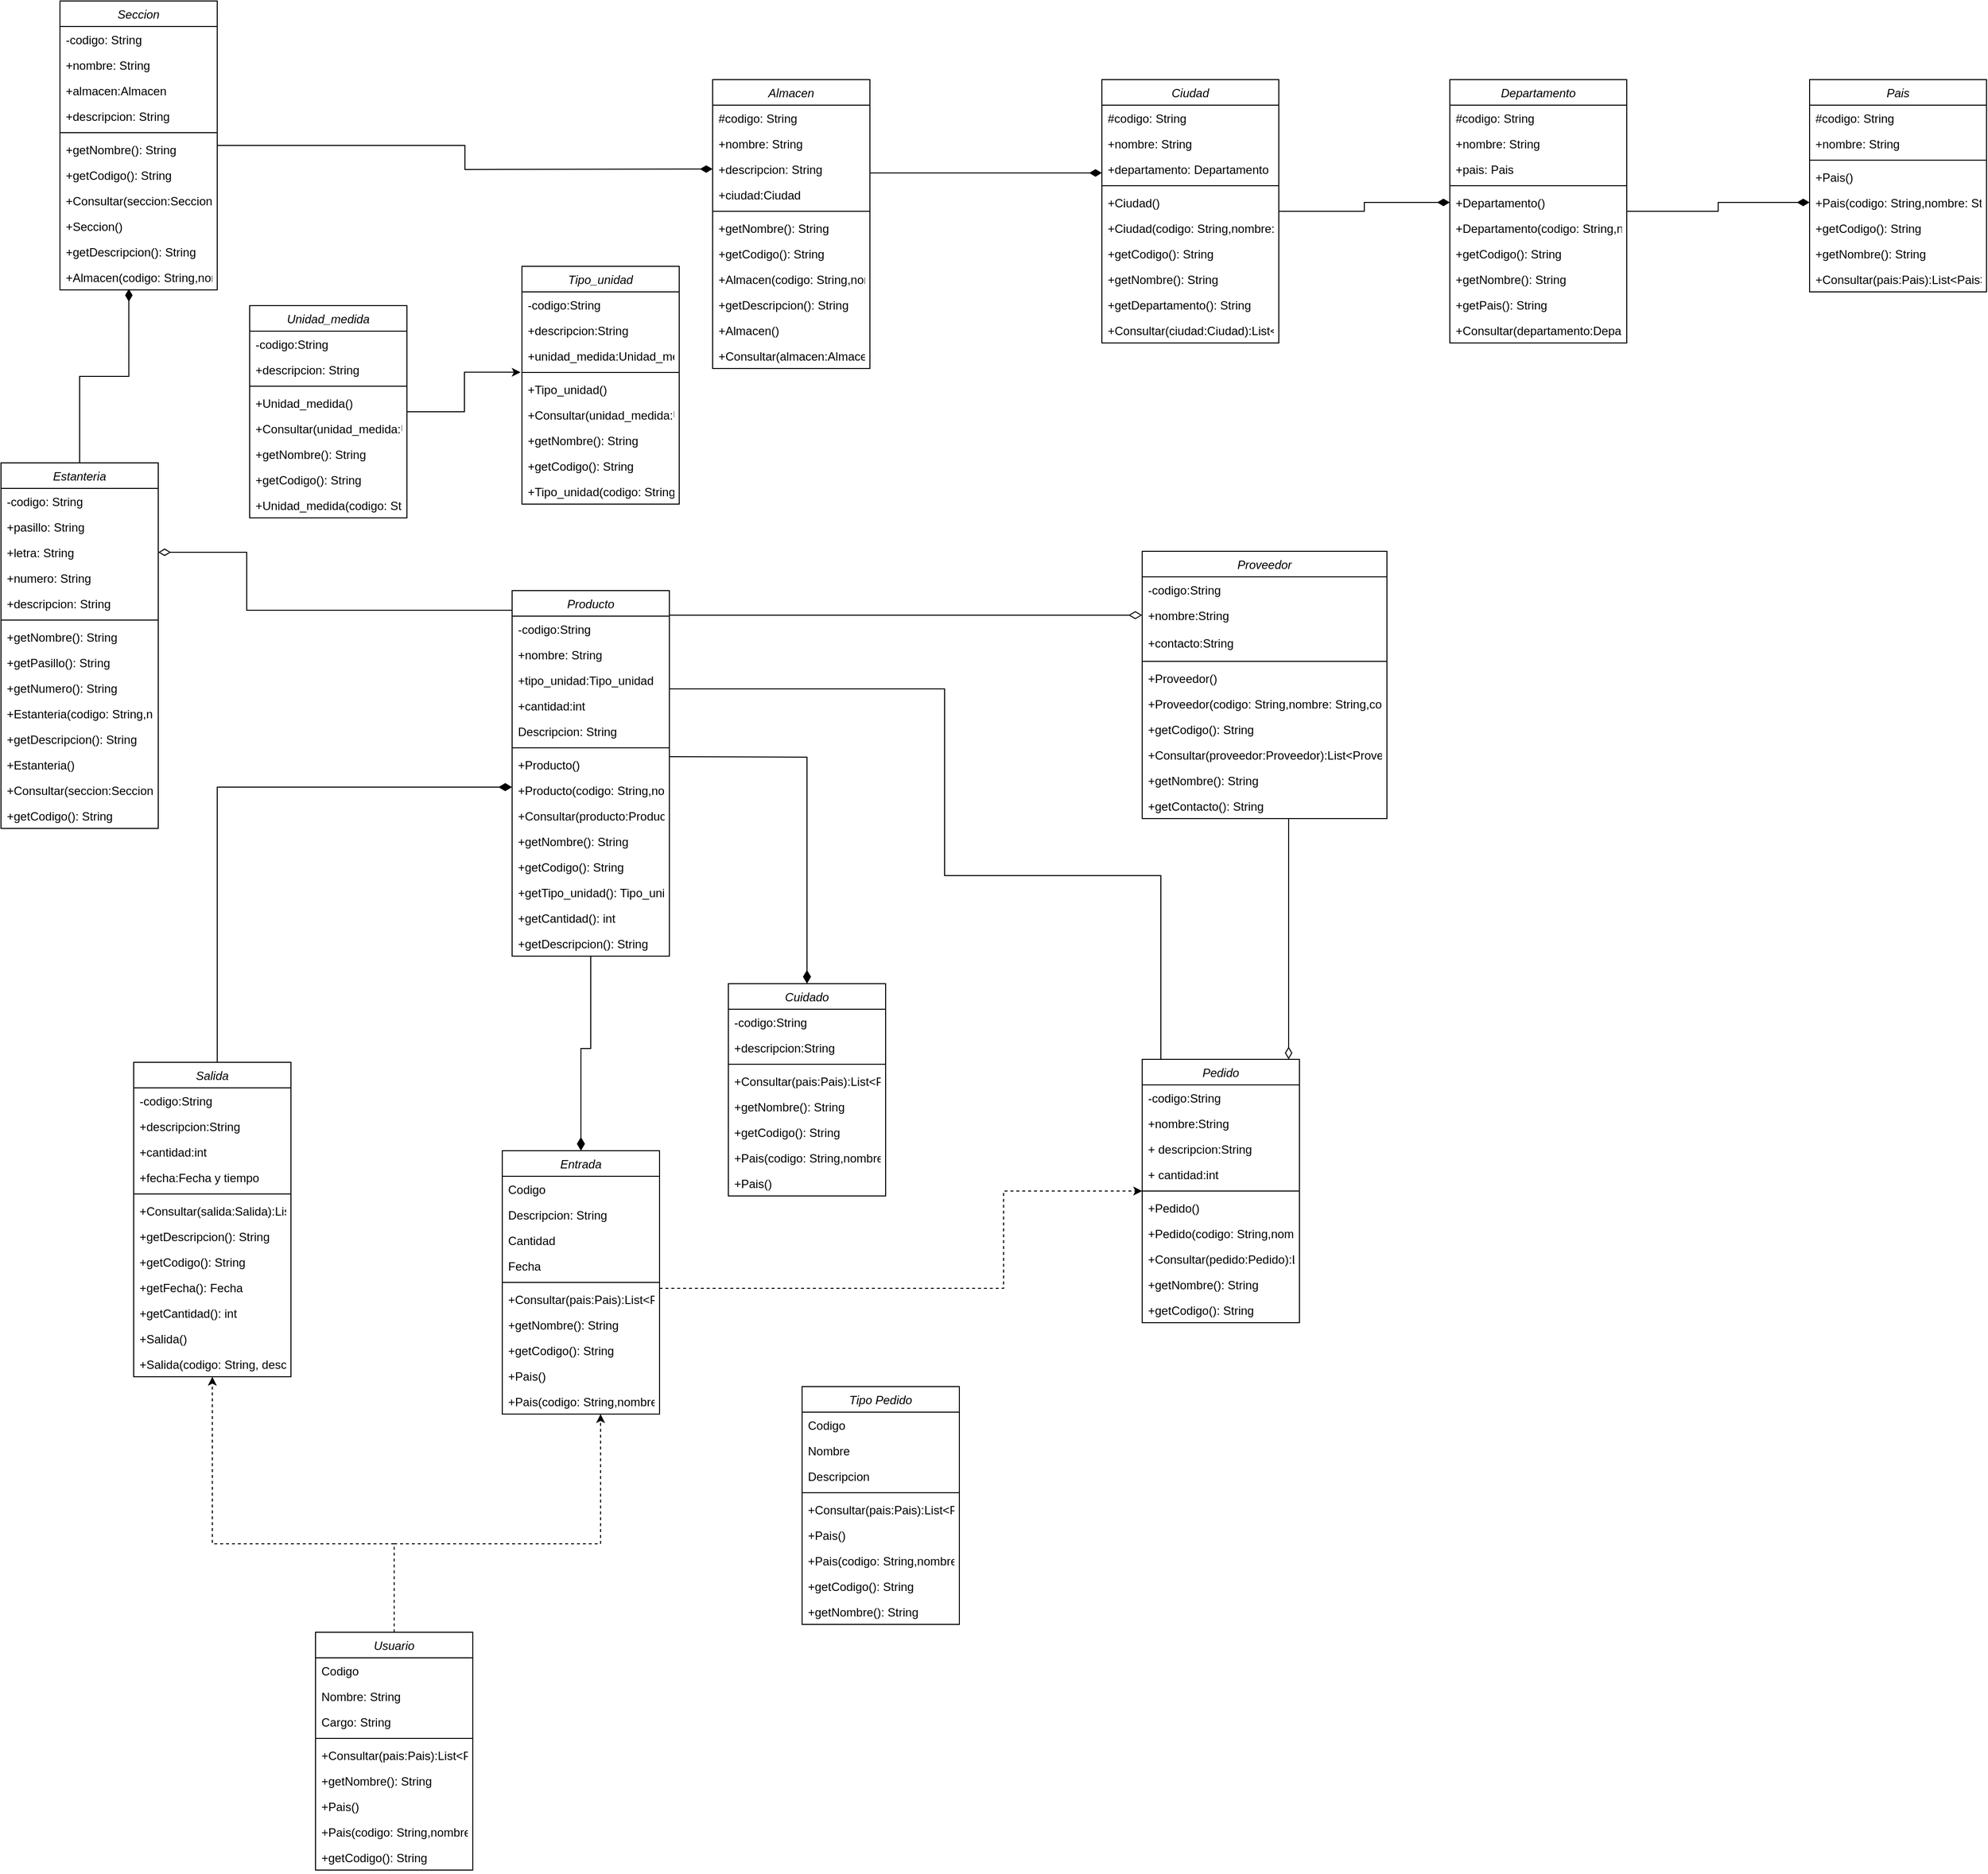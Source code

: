 <mxfile version="20.3.0" type="github">
  <diagram id="C5RBs43oDa-KdzZeNtuy" name="Page-1">
    <mxGraphModel dx="827" dy="1621" grid="1" gridSize="10" guides="1" tooltips="1" connect="1" arrows="1" fold="1" page="1" pageScale="1" pageWidth="827" pageHeight="1169" math="0" shadow="0">
      <root>
        <mxCell id="WIyWlLk6GJQsqaUBKTNV-0" />
        <mxCell id="WIyWlLk6GJQsqaUBKTNV-1" parent="WIyWlLk6GJQsqaUBKTNV-0" />
        <mxCell id="LgvfmR9-56JRPEU1bEDX-1" style="edgeStyle=orthogonalEdgeStyle;rounded=0;orthogonalLoop=1;jettySize=auto;html=1;endArrow=diamondThin;endFill=0;startSize=10;endSize=10;" parent="WIyWlLk6GJQsqaUBKTNV-1" source="zkfFHV4jXpPFQw0GAbJ--0" target="-KuMpNJdJ7WEaTeVx7aB-79" edge="1">
          <mxGeometry relative="1" as="geometry">
            <Array as="points">
              <mxPoint x="1310" y="-240" />
              <mxPoint x="1310" y="-240" />
            </Array>
          </mxGeometry>
        </mxCell>
        <mxCell id="zkfFHV4jXpPFQw0GAbJ--0" value="Proveedor" style="swimlane;fontStyle=2;align=center;verticalAlign=top;childLayout=stackLayout;horizontal=1;startSize=26;horizontalStack=0;resizeParent=1;resizeLast=0;collapsible=1;marginBottom=0;rounded=0;shadow=0;strokeWidth=1;" parent="WIyWlLk6GJQsqaUBKTNV-1" vertex="1">
          <mxGeometry x="1161" y="-560" width="249" height="272" as="geometry">
            <mxRectangle x="230" y="140" width="160" height="26" as="alternateBounds" />
          </mxGeometry>
        </mxCell>
        <mxCell id="-KuMpNJdJ7WEaTeVx7aB-61" value="-codigo:String" style="text;align=left;verticalAlign=top;spacingLeft=4;spacingRight=4;overflow=hidden;rotatable=0;points=[[0,0.5],[1,0.5]];portConstraint=eastwest;" parent="zkfFHV4jXpPFQw0GAbJ--0" vertex="1">
          <mxGeometry y="26" width="249" height="26" as="geometry" />
        </mxCell>
        <mxCell id="zkfFHV4jXpPFQw0GAbJ--1" value="+nombre:String" style="text;align=left;verticalAlign=top;spacingLeft=4;spacingRight=4;overflow=hidden;rotatable=0;points=[[0,0.5],[1,0.5]];portConstraint=eastwest;" parent="zkfFHV4jXpPFQw0GAbJ--0" vertex="1">
          <mxGeometry y="52" width="249" height="28" as="geometry" />
        </mxCell>
        <mxCell id="x1DlfcaKUxMc92nRR1oP-15" value="+contacto:String" style="text;align=left;verticalAlign=top;spacingLeft=4;spacingRight=4;overflow=hidden;rotatable=0;points=[[0,0.5],[1,0.5]];portConstraint=eastwest;" parent="zkfFHV4jXpPFQw0GAbJ--0" vertex="1">
          <mxGeometry y="80" width="249" height="28" as="geometry" />
        </mxCell>
        <mxCell id="zkfFHV4jXpPFQw0GAbJ--4" value="" style="line;html=1;strokeWidth=1;align=left;verticalAlign=middle;spacingTop=-1;spacingLeft=3;spacingRight=3;rotatable=0;labelPosition=right;points=[];portConstraint=eastwest;" parent="zkfFHV4jXpPFQw0GAbJ--0" vertex="1">
          <mxGeometry y="108" width="249" height="8" as="geometry" />
        </mxCell>
        <mxCell id="J6oOWjMm_jKWi92MyCI3-5" value="+Proveedor()" style="text;align=left;verticalAlign=top;spacingLeft=4;spacingRight=4;overflow=hidden;rotatable=0;points=[[0,0.5],[1,0.5]];portConstraint=eastwest;" parent="zkfFHV4jXpPFQw0GAbJ--0" vertex="1">
          <mxGeometry y="116" width="249" height="26" as="geometry" />
        </mxCell>
        <mxCell id="J6oOWjMm_jKWi92MyCI3-6" value="+Proveedor(codigo: String,nombre: String,contacto:string)" style="text;align=left;verticalAlign=top;spacingLeft=4;spacingRight=4;overflow=hidden;rotatable=0;points=[[0,0.5],[1,0.5]];portConstraint=eastwest;" parent="zkfFHV4jXpPFQw0GAbJ--0" vertex="1">
          <mxGeometry y="142" width="249" height="26" as="geometry" />
        </mxCell>
        <mxCell id="J6oOWjMm_jKWi92MyCI3-7" value="+getCodigo(): String" style="text;align=left;verticalAlign=top;spacingLeft=4;spacingRight=4;overflow=hidden;rotatable=0;points=[[0,0.5],[1,0.5]];portConstraint=eastwest;" parent="zkfFHV4jXpPFQw0GAbJ--0" vertex="1">
          <mxGeometry y="168" width="249" height="26" as="geometry" />
        </mxCell>
        <mxCell id="J6oOWjMm_jKWi92MyCI3-9" value="+Consultar(proveedor:Proveedor):List&lt;Proveedor&gt;" style="text;align=left;verticalAlign=top;spacingLeft=4;spacingRight=4;overflow=hidden;rotatable=0;points=[[0,0.5],[1,0.5]];portConstraint=eastwest;" parent="zkfFHV4jXpPFQw0GAbJ--0" vertex="1">
          <mxGeometry y="194" width="249" height="26" as="geometry" />
        </mxCell>
        <mxCell id="J6oOWjMm_jKWi92MyCI3-8" value="+getNombre(): String" style="text;align=left;verticalAlign=top;spacingLeft=4;spacingRight=4;overflow=hidden;rotatable=0;points=[[0,0.5],[1,0.5]];portConstraint=eastwest;" parent="zkfFHV4jXpPFQw0GAbJ--0" vertex="1">
          <mxGeometry y="220" width="249" height="26" as="geometry" />
        </mxCell>
        <mxCell id="J6oOWjMm_jKWi92MyCI3-35" value="+getContacto(): String" style="text;align=left;verticalAlign=top;spacingLeft=4;spacingRight=4;overflow=hidden;rotatable=0;points=[[0,0.5],[1,0.5]];portConstraint=eastwest;" parent="zkfFHV4jXpPFQw0GAbJ--0" vertex="1">
          <mxGeometry y="246" width="249" height="26" as="geometry" />
        </mxCell>
        <mxCell id="FrrXkEWVm4gh1E0Oda3U-0" style="edgeStyle=orthogonalEdgeStyle;rounded=0;orthogonalLoop=1;jettySize=auto;html=1;dashed=1;" parent="WIyWlLk6GJQsqaUBKTNV-1" source="-KuMpNJdJ7WEaTeVx7aB-62" target="-KuMpNJdJ7WEaTeVx7aB-73" edge="1">
          <mxGeometry relative="1" as="geometry">
            <Array as="points">
              <mxPoint x="400" y="450" />
              <mxPoint x="215" y="450" />
            </Array>
          </mxGeometry>
        </mxCell>
        <mxCell id="FrrXkEWVm4gh1E0Oda3U-1" style="edgeStyle=orthogonalEdgeStyle;rounded=0;orthogonalLoop=1;jettySize=auto;html=1;dashed=1;" parent="WIyWlLk6GJQsqaUBKTNV-1" source="-KuMpNJdJ7WEaTeVx7aB-62" target="M_nrPv68LQVrj1rYmoWH-0" edge="1">
          <mxGeometry relative="1" as="geometry">
            <Array as="points">
              <mxPoint x="400" y="450" />
              <mxPoint x="610" y="450" />
            </Array>
            <mxPoint x="610" y="230" as="targetPoint" />
          </mxGeometry>
        </mxCell>
        <mxCell id="-KuMpNJdJ7WEaTeVx7aB-62" value="Usuario" style="swimlane;fontStyle=2;align=center;verticalAlign=top;childLayout=stackLayout;horizontal=1;startSize=26;horizontalStack=0;resizeParent=1;resizeLast=0;collapsible=1;marginBottom=0;rounded=0;shadow=0;strokeWidth=1;" parent="WIyWlLk6GJQsqaUBKTNV-1" vertex="1">
          <mxGeometry x="320" y="540" width="160" height="242" as="geometry">
            <mxRectangle x="230" y="140" width="160" height="26" as="alternateBounds" />
          </mxGeometry>
        </mxCell>
        <mxCell id="-KuMpNJdJ7WEaTeVx7aB-63" value="Codigo" style="text;align=left;verticalAlign=top;spacingLeft=4;spacingRight=4;overflow=hidden;rotatable=0;points=[[0,0.5],[1,0.5]];portConstraint=eastwest;" parent="-KuMpNJdJ7WEaTeVx7aB-62" vertex="1">
          <mxGeometry y="26" width="160" height="26" as="geometry" />
        </mxCell>
        <mxCell id="-KuMpNJdJ7WEaTeVx7aB-64" value="Nombre: String" style="text;align=left;verticalAlign=top;spacingLeft=4;spacingRight=4;overflow=hidden;rotatable=0;points=[[0,0.5],[1,0.5]];portConstraint=eastwest;" parent="-KuMpNJdJ7WEaTeVx7aB-62" vertex="1">
          <mxGeometry y="52" width="160" height="26" as="geometry" />
        </mxCell>
        <mxCell id="doakBsPh-R9lay9GGXW2-1" value="Cargo: String" style="text;align=left;verticalAlign=top;spacingLeft=4;spacingRight=4;overflow=hidden;rotatable=0;points=[[0,0.5],[1,0.5]];portConstraint=eastwest;" parent="-KuMpNJdJ7WEaTeVx7aB-62" vertex="1">
          <mxGeometry y="78" width="160" height="26" as="geometry" />
        </mxCell>
        <mxCell id="-KuMpNJdJ7WEaTeVx7aB-66" value="" style="line;html=1;strokeWidth=1;align=left;verticalAlign=middle;spacingTop=-1;spacingLeft=3;spacingRight=3;rotatable=0;labelPosition=right;points=[];portConstraint=eastwest;" parent="-KuMpNJdJ7WEaTeVx7aB-62" vertex="1">
          <mxGeometry y="104" width="160" height="8" as="geometry" />
        </mxCell>
        <mxCell id="J6oOWjMm_jKWi92MyCI3-25" value="+Consultar(pais:Pais):List&lt;Pais&gt;" style="text;align=left;verticalAlign=top;spacingLeft=4;spacingRight=4;overflow=hidden;rotatable=0;points=[[0,0.5],[1,0.5]];portConstraint=eastwest;" parent="-KuMpNJdJ7WEaTeVx7aB-62" vertex="1">
          <mxGeometry y="112" width="160" height="26" as="geometry" />
        </mxCell>
        <mxCell id="J6oOWjMm_jKWi92MyCI3-26" value="+getNombre(): String" style="text;align=left;verticalAlign=top;spacingLeft=4;spacingRight=4;overflow=hidden;rotatable=0;points=[[0,0.5],[1,0.5]];portConstraint=eastwest;" parent="-KuMpNJdJ7WEaTeVx7aB-62" vertex="1">
          <mxGeometry y="138" width="160" height="26" as="geometry" />
        </mxCell>
        <mxCell id="J6oOWjMm_jKWi92MyCI3-29" value="+Pais()" style="text;align=left;verticalAlign=top;spacingLeft=4;spacingRight=4;overflow=hidden;rotatable=0;points=[[0,0.5],[1,0.5]];portConstraint=eastwest;" parent="-KuMpNJdJ7WEaTeVx7aB-62" vertex="1">
          <mxGeometry y="164" width="160" height="26" as="geometry" />
        </mxCell>
        <mxCell id="J6oOWjMm_jKWi92MyCI3-28" value="+Pais(codigo: String,nombre: String,)" style="text;align=left;verticalAlign=top;spacingLeft=4;spacingRight=4;overflow=hidden;rotatable=0;points=[[0,0.5],[1,0.5]];portConstraint=eastwest;" parent="-KuMpNJdJ7WEaTeVx7aB-62" vertex="1">
          <mxGeometry y="190" width="160" height="26" as="geometry" />
        </mxCell>
        <mxCell id="J6oOWjMm_jKWi92MyCI3-27" value="+getCodigo(): String" style="text;align=left;verticalAlign=top;spacingLeft=4;spacingRight=4;overflow=hidden;rotatable=0;points=[[0,0.5],[1,0.5]];portConstraint=eastwest;" parent="-KuMpNJdJ7WEaTeVx7aB-62" vertex="1">
          <mxGeometry y="216" width="160" height="26" as="geometry" />
        </mxCell>
        <mxCell id="FrrXkEWVm4gh1E0Oda3U-3" style="edgeStyle=orthogonalEdgeStyle;rounded=0;orthogonalLoop=1;jettySize=auto;html=1;endArrow=diamondThin;endFill=0;endSize=11;" parent="WIyWlLk6GJQsqaUBKTNV-1" source="-KuMpNJdJ7WEaTeVx7aB-67" target="zkfFHV4jXpPFQw0GAbJ--1" edge="1">
          <mxGeometry relative="1" as="geometry">
            <Array as="points">
              <mxPoint x="1080" y="-495" />
              <mxPoint x="1080" y="-495" />
            </Array>
          </mxGeometry>
        </mxCell>
        <mxCell id="FrrXkEWVm4gh1E0Oda3U-4" style="edgeStyle=orthogonalEdgeStyle;rounded=0;orthogonalLoop=1;jettySize=auto;html=1;entryX=0.5;entryY=0;entryDx=0;entryDy=0;endArrow=diamondThin;endFill=1;endSize=11;" parent="WIyWlLk6GJQsqaUBKTNV-1" source="-KuMpNJdJ7WEaTeVx7aB-67" target="M_nrPv68LQVrj1rYmoWH-0" edge="1">
          <mxGeometry relative="1" as="geometry" />
        </mxCell>
        <mxCell id="LgvfmR9-56JRPEU1bEDX-0" style="edgeStyle=orthogonalEdgeStyle;rounded=0;orthogonalLoop=1;jettySize=auto;html=1;endArrow=none;endFill=0;" parent="WIyWlLk6GJQsqaUBKTNV-1" source="-KuMpNJdJ7WEaTeVx7aB-67" target="-KuMpNJdJ7WEaTeVx7aB-79" edge="1">
          <mxGeometry relative="1" as="geometry">
            <Array as="points">
              <mxPoint x="960" y="-420" />
              <mxPoint x="960" y="-230" />
              <mxPoint x="1180" y="-230" />
            </Array>
          </mxGeometry>
        </mxCell>
        <mxCell id="KFpGfA5ClN1uyPiwpJer-17" style="edgeStyle=orthogonalEdgeStyle;rounded=0;orthogonalLoop=1;jettySize=auto;html=1;entryX=1;entryY=0.5;entryDx=0;entryDy=0;endArrow=diamondThin;endFill=0;endSize=10;" parent="WIyWlLk6GJQsqaUBKTNV-1" source="-KuMpNJdJ7WEaTeVx7aB-67" target="doakBsPh-R9lay9GGXW2-18" edge="1">
          <mxGeometry relative="1" as="geometry">
            <Array as="points">
              <mxPoint x="250" y="-500" />
              <mxPoint x="250" y="-559" />
            </Array>
          </mxGeometry>
        </mxCell>
        <mxCell id="-KuMpNJdJ7WEaTeVx7aB-67" value="Producto" style="swimlane;fontStyle=2;align=center;verticalAlign=top;childLayout=stackLayout;horizontal=1;startSize=26;horizontalStack=0;resizeParent=1;resizeLast=0;collapsible=1;marginBottom=0;rounded=0;shadow=0;strokeWidth=1;" parent="WIyWlLk6GJQsqaUBKTNV-1" vertex="1">
          <mxGeometry x="520" y="-520" width="160" height="372" as="geometry">
            <mxRectangle x="230" y="140" width="160" height="26" as="alternateBounds" />
          </mxGeometry>
        </mxCell>
        <mxCell id="-KuMpNJdJ7WEaTeVx7aB-68" value="-codigo:String" style="text;align=left;verticalAlign=top;spacingLeft=4;spacingRight=4;overflow=hidden;rotatable=0;points=[[0,0.5],[1,0.5]];portConstraint=eastwest;" parent="-KuMpNJdJ7WEaTeVx7aB-67" vertex="1">
          <mxGeometry y="26" width="160" height="26" as="geometry" />
        </mxCell>
        <mxCell id="-KuMpNJdJ7WEaTeVx7aB-69" value="+nombre: String" style="text;align=left;verticalAlign=top;spacingLeft=4;spacingRight=4;overflow=hidden;rotatable=0;points=[[0,0.5],[1,0.5]];portConstraint=eastwest;" parent="-KuMpNJdJ7WEaTeVx7aB-67" vertex="1">
          <mxGeometry y="52" width="160" height="26" as="geometry" />
        </mxCell>
        <mxCell id="LgvfmR9-56JRPEU1bEDX-3" value="+tipo_unidad:Tipo_unidad" style="text;align=left;verticalAlign=top;spacingLeft=4;spacingRight=4;overflow=hidden;rotatable=0;points=[[0,0.5],[1,0.5]];portConstraint=eastwest;" parent="-KuMpNJdJ7WEaTeVx7aB-67" vertex="1">
          <mxGeometry y="78" width="160" height="26" as="geometry" />
        </mxCell>
        <mxCell id="-KuMpNJdJ7WEaTeVx7aB-72" value="+cantidad:int" style="text;align=left;verticalAlign=top;spacingLeft=4;spacingRight=4;overflow=hidden;rotatable=0;points=[[0,0.5],[1,0.5]];portConstraint=eastwest;rounded=0;shadow=0;html=0;" parent="-KuMpNJdJ7WEaTeVx7aB-67" vertex="1">
          <mxGeometry y="104" width="160" height="26" as="geometry" />
        </mxCell>
        <mxCell id="-KuMpNJdJ7WEaTeVx7aB-70" value="Descripcion: String" style="text;align=left;verticalAlign=top;spacingLeft=4;spacingRight=4;overflow=hidden;rotatable=0;points=[[0,0.5],[1,0.5]];portConstraint=eastwest;rounded=0;shadow=0;html=0;" parent="-KuMpNJdJ7WEaTeVx7aB-67" vertex="1">
          <mxGeometry y="130" width="160" height="26" as="geometry" />
        </mxCell>
        <mxCell id="-KuMpNJdJ7WEaTeVx7aB-71" value="" style="line;html=1;strokeWidth=1;align=left;verticalAlign=middle;spacingTop=-1;spacingLeft=3;spacingRight=3;rotatable=0;labelPosition=right;points=[];portConstraint=eastwest;" parent="-KuMpNJdJ7WEaTeVx7aB-67" vertex="1">
          <mxGeometry y="156" width="160" height="8" as="geometry" />
        </mxCell>
        <mxCell id="-YIqVeCR-uVGq7TbdO61-0" value="+Producto()" style="text;align=left;verticalAlign=top;spacingLeft=4;spacingRight=4;overflow=hidden;rotatable=0;points=[[0,0.5],[1,0.5]];portConstraint=eastwest;" parent="-KuMpNJdJ7WEaTeVx7aB-67" vertex="1">
          <mxGeometry y="164" width="160" height="26" as="geometry" />
        </mxCell>
        <mxCell id="-YIqVeCR-uVGq7TbdO61-1" value="+Producto(codigo: String,nombre: String, tipo_unidad:Tipo_unidad,cantidad:int:descripcion:String)" style="text;align=left;verticalAlign=top;spacingLeft=4;spacingRight=4;overflow=hidden;rotatable=0;points=[[0,0.5],[1,0.5]];portConstraint=eastwest;" parent="-KuMpNJdJ7WEaTeVx7aB-67" vertex="1">
          <mxGeometry y="190" width="160" height="26" as="geometry" />
        </mxCell>
        <mxCell id="-YIqVeCR-uVGq7TbdO61-4" value="+Consultar(producto:Producto):List&lt;Pais&gt;" style="text;align=left;verticalAlign=top;spacingLeft=4;spacingRight=4;overflow=hidden;rotatable=0;points=[[0,0.5],[1,0.5]];portConstraint=eastwest;" parent="-KuMpNJdJ7WEaTeVx7aB-67" vertex="1">
          <mxGeometry y="216" width="160" height="26" as="geometry" />
        </mxCell>
        <mxCell id="-YIqVeCR-uVGq7TbdO61-3" value="+getNombre(): String" style="text;align=left;verticalAlign=top;spacingLeft=4;spacingRight=4;overflow=hidden;rotatable=0;points=[[0,0.5],[1,0.5]];portConstraint=eastwest;" parent="-KuMpNJdJ7WEaTeVx7aB-67" vertex="1">
          <mxGeometry y="242" width="160" height="26" as="geometry" />
        </mxCell>
        <mxCell id="-YIqVeCR-uVGq7TbdO61-2" value="+getCodigo(): String" style="text;align=left;verticalAlign=top;spacingLeft=4;spacingRight=4;overflow=hidden;rotatable=0;points=[[0,0.5],[1,0.5]];portConstraint=eastwest;" parent="-KuMpNJdJ7WEaTeVx7aB-67" vertex="1">
          <mxGeometry y="268" width="160" height="26" as="geometry" />
        </mxCell>
        <mxCell id="oXJkSNYZqJozWAS3xUVG-0" value="+getTipo_unidad(): Tipo_unidad" style="text;align=left;verticalAlign=top;spacingLeft=4;spacingRight=4;overflow=hidden;rotatable=0;points=[[0,0.5],[1,0.5]];portConstraint=eastwest;" parent="-KuMpNJdJ7WEaTeVx7aB-67" vertex="1">
          <mxGeometry y="294" width="160" height="26" as="geometry" />
        </mxCell>
        <mxCell id="oXJkSNYZqJozWAS3xUVG-1" value="+getCantidad(): int" style="text;align=left;verticalAlign=top;spacingLeft=4;spacingRight=4;overflow=hidden;rotatable=0;points=[[0,0.5],[1,0.5]];portConstraint=eastwest;" parent="-KuMpNJdJ7WEaTeVx7aB-67" vertex="1">
          <mxGeometry y="320" width="160" height="26" as="geometry" />
        </mxCell>
        <mxCell id="oXJkSNYZqJozWAS3xUVG-2" value="+getDescripcion(): String" style="text;align=left;verticalAlign=top;spacingLeft=4;spacingRight=4;overflow=hidden;rotatable=0;points=[[0,0.5],[1,0.5]];portConstraint=eastwest;" parent="-KuMpNJdJ7WEaTeVx7aB-67" vertex="1">
          <mxGeometry y="346" width="160" height="26" as="geometry" />
        </mxCell>
        <mxCell id="FrrXkEWVm4gh1E0Oda3U-6" style="edgeStyle=orthogonalEdgeStyle;rounded=0;orthogonalLoop=1;jettySize=auto;html=1;endArrow=diamondThin;endFill=1;endSize=11;" parent="WIyWlLk6GJQsqaUBKTNV-1" source="-KuMpNJdJ7WEaTeVx7aB-73" target="-KuMpNJdJ7WEaTeVx7aB-67" edge="1">
          <mxGeometry relative="1" as="geometry">
            <Array as="points">
              <mxPoint x="220" y="-320" />
            </Array>
          </mxGeometry>
        </mxCell>
        <mxCell id="-KuMpNJdJ7WEaTeVx7aB-73" value="Salida" style="swimlane;fontStyle=2;align=center;verticalAlign=top;childLayout=stackLayout;horizontal=1;startSize=26;horizontalStack=0;resizeParent=1;resizeLast=0;collapsible=1;marginBottom=0;rounded=0;shadow=0;strokeWidth=1;" parent="WIyWlLk6GJQsqaUBKTNV-1" vertex="1">
          <mxGeometry x="135" y="-40" width="160" height="320" as="geometry">
            <mxRectangle x="230" y="140" width="160" height="26" as="alternateBounds" />
          </mxGeometry>
        </mxCell>
        <mxCell id="-KuMpNJdJ7WEaTeVx7aB-74" value="-codigo:String" style="text;align=left;verticalAlign=top;spacingLeft=4;spacingRight=4;overflow=hidden;rotatable=0;points=[[0,0.5],[1,0.5]];portConstraint=eastwest;" parent="-KuMpNJdJ7WEaTeVx7aB-73" vertex="1">
          <mxGeometry y="26" width="160" height="26" as="geometry" />
        </mxCell>
        <mxCell id="-KuMpNJdJ7WEaTeVx7aB-76" value="+descripcion:String" style="text;align=left;verticalAlign=top;spacingLeft=4;spacingRight=4;overflow=hidden;rotatable=0;points=[[0,0.5],[1,0.5]];portConstraint=eastwest;rounded=0;shadow=0;html=0;" parent="-KuMpNJdJ7WEaTeVx7aB-73" vertex="1">
          <mxGeometry y="52" width="160" height="26" as="geometry" />
        </mxCell>
        <mxCell id="-KuMpNJdJ7WEaTeVx7aB-77" value="+cantidad:int" style="text;align=left;verticalAlign=top;spacingLeft=4;spacingRight=4;overflow=hidden;rotatable=0;points=[[0,0.5],[1,0.5]];portConstraint=eastwest;rounded=0;shadow=0;html=0;" parent="-KuMpNJdJ7WEaTeVx7aB-73" vertex="1">
          <mxGeometry y="78" width="160" height="26" as="geometry" />
        </mxCell>
        <mxCell id="doakBsPh-R9lay9GGXW2-0" value="+fecha:Fecha y tiempo" style="text;align=left;verticalAlign=top;spacingLeft=4;spacingRight=4;overflow=hidden;rotatable=0;points=[[0,0.5],[1,0.5]];portConstraint=eastwest;" parent="-KuMpNJdJ7WEaTeVx7aB-73" vertex="1">
          <mxGeometry y="104" width="160" height="26" as="geometry" />
        </mxCell>
        <mxCell id="-KuMpNJdJ7WEaTeVx7aB-78" value="" style="line;html=1;strokeWidth=1;align=left;verticalAlign=middle;spacingTop=-1;spacingLeft=3;spacingRight=3;rotatable=0;labelPosition=right;points=[];portConstraint=eastwest;" parent="-KuMpNJdJ7WEaTeVx7aB-73" vertex="1">
          <mxGeometry y="130" width="160" height="8" as="geometry" />
        </mxCell>
        <mxCell id="J6oOWjMm_jKWi92MyCI3-20" value="+Consultar(salida:Salida):List&lt;Salida&gt;" style="text;align=left;verticalAlign=top;spacingLeft=4;spacingRight=4;overflow=hidden;rotatable=0;points=[[0,0.5],[1,0.5]];portConstraint=eastwest;" parent="-KuMpNJdJ7WEaTeVx7aB-73" vertex="1">
          <mxGeometry y="138" width="160" height="26" as="geometry" />
        </mxCell>
        <mxCell id="J6oOWjMm_jKWi92MyCI3-21" value="+getDescripcion(): String" style="text;align=left;verticalAlign=top;spacingLeft=4;spacingRight=4;overflow=hidden;rotatable=0;points=[[0,0.5],[1,0.5]];portConstraint=eastwest;" parent="-KuMpNJdJ7WEaTeVx7aB-73" vertex="1">
          <mxGeometry y="164" width="160" height="26" as="geometry" />
        </mxCell>
        <mxCell id="J6oOWjMm_jKWi92MyCI3-22" value="+getCodigo(): String" style="text;align=left;verticalAlign=top;spacingLeft=4;spacingRight=4;overflow=hidden;rotatable=0;points=[[0,0.5],[1,0.5]];portConstraint=eastwest;" parent="-KuMpNJdJ7WEaTeVx7aB-73" vertex="1">
          <mxGeometry y="190" width="160" height="26" as="geometry" />
        </mxCell>
        <mxCell id="WacKzht47f0NTMScvJsm-1" value="+getFecha(): Fecha" style="text;align=left;verticalAlign=top;spacingLeft=4;spacingRight=4;overflow=hidden;rotatable=0;points=[[0,0.5],[1,0.5]];portConstraint=eastwest;" vertex="1" parent="-KuMpNJdJ7WEaTeVx7aB-73">
          <mxGeometry y="216" width="160" height="26" as="geometry" />
        </mxCell>
        <mxCell id="WacKzht47f0NTMScvJsm-0" value="+getCantidad(): int" style="text;align=left;verticalAlign=top;spacingLeft=4;spacingRight=4;overflow=hidden;rotatable=0;points=[[0,0.5],[1,0.5]];portConstraint=eastwest;" vertex="1" parent="-KuMpNJdJ7WEaTeVx7aB-73">
          <mxGeometry y="242" width="160" height="26" as="geometry" />
        </mxCell>
        <mxCell id="J6oOWjMm_jKWi92MyCI3-24" value="+Salida()" style="text;align=left;verticalAlign=top;spacingLeft=4;spacingRight=4;overflow=hidden;rotatable=0;points=[[0,0.5],[1,0.5]];portConstraint=eastwest;" parent="-KuMpNJdJ7WEaTeVx7aB-73" vertex="1">
          <mxGeometry y="268" width="160" height="26" as="geometry" />
        </mxCell>
        <mxCell id="J6oOWjMm_jKWi92MyCI3-23" value="+Salida(codigo: String, descripcion: String, cantidad:int, fecha:Fecha)" style="text;align=left;verticalAlign=top;spacingLeft=4;spacingRight=4;overflow=hidden;rotatable=0;points=[[0,0.5],[1,0.5]];portConstraint=eastwest;" parent="-KuMpNJdJ7WEaTeVx7aB-73" vertex="1">
          <mxGeometry y="294" width="160" height="26" as="geometry" />
        </mxCell>
        <mxCell id="-KuMpNJdJ7WEaTeVx7aB-79" value="Pedido" style="swimlane;fontStyle=2;align=center;verticalAlign=top;childLayout=stackLayout;horizontal=1;startSize=26;horizontalStack=0;resizeParent=1;resizeLast=0;collapsible=1;marginBottom=0;rounded=0;shadow=0;strokeWidth=1;" parent="WIyWlLk6GJQsqaUBKTNV-1" vertex="1">
          <mxGeometry x="1161" y="-43" width="160" height="268" as="geometry">
            <mxRectangle x="230" y="140" width="160" height="26" as="alternateBounds" />
          </mxGeometry>
        </mxCell>
        <mxCell id="-KuMpNJdJ7WEaTeVx7aB-80" value="-codigo:String" style="text;align=left;verticalAlign=top;spacingLeft=4;spacingRight=4;overflow=hidden;rotatable=0;points=[[0,0.5],[1,0.5]];portConstraint=eastwest;" parent="-KuMpNJdJ7WEaTeVx7aB-79" vertex="1">
          <mxGeometry y="26" width="160" height="26" as="geometry" />
        </mxCell>
        <mxCell id="-KuMpNJdJ7WEaTeVx7aB-81" value="+nombre:String" style="text;align=left;verticalAlign=top;spacingLeft=4;spacingRight=4;overflow=hidden;rotatable=0;points=[[0,0.5],[1,0.5]];portConstraint=eastwest;" parent="-KuMpNJdJ7WEaTeVx7aB-79" vertex="1">
          <mxGeometry y="52" width="160" height="26" as="geometry" />
        </mxCell>
        <mxCell id="-KuMpNJdJ7WEaTeVx7aB-82" value="+ descripcion:String" style="text;align=left;verticalAlign=top;spacingLeft=4;spacingRight=4;overflow=hidden;rotatable=0;points=[[0,0.5],[1,0.5]];portConstraint=eastwest;rounded=0;shadow=0;html=0;" parent="-KuMpNJdJ7WEaTeVx7aB-79" vertex="1">
          <mxGeometry y="78" width="160" height="26" as="geometry" />
        </mxCell>
        <mxCell id="-KuMpNJdJ7WEaTeVx7aB-83" value="+ cantidad:int" style="text;align=left;verticalAlign=top;spacingLeft=4;spacingRight=4;overflow=hidden;rotatable=0;points=[[0,0.5],[1,0.5]];portConstraint=eastwest;rounded=0;shadow=0;html=0;" parent="-KuMpNJdJ7WEaTeVx7aB-79" vertex="1">
          <mxGeometry y="104" width="160" height="26" as="geometry" />
        </mxCell>
        <mxCell id="-KuMpNJdJ7WEaTeVx7aB-84" value="" style="line;html=1;strokeWidth=1;align=left;verticalAlign=middle;spacingTop=-1;spacingLeft=3;spacingRight=3;rotatable=0;labelPosition=right;points=[];portConstraint=eastwest;" parent="-KuMpNJdJ7WEaTeVx7aB-79" vertex="1">
          <mxGeometry y="130" width="160" height="8" as="geometry" />
        </mxCell>
        <mxCell id="J6oOWjMm_jKWi92MyCI3-10" value="+Pedido()" style="text;align=left;verticalAlign=top;spacingLeft=4;spacingRight=4;overflow=hidden;rotatable=0;points=[[0,0.5],[1,0.5]];portConstraint=eastwest;" parent="-KuMpNJdJ7WEaTeVx7aB-79" vertex="1">
          <mxGeometry y="138" width="160" height="26" as="geometry" />
        </mxCell>
        <mxCell id="J6oOWjMm_jKWi92MyCI3-11" value="+Pedido(codigo: String,nombre: String, decripcion:String, cantidad:int)" style="text;align=left;verticalAlign=top;spacingLeft=4;spacingRight=4;overflow=hidden;rotatable=0;points=[[0,0.5],[1,0.5]];portConstraint=eastwest;" parent="-KuMpNJdJ7WEaTeVx7aB-79" vertex="1">
          <mxGeometry y="164" width="160" height="26" as="geometry" />
        </mxCell>
        <mxCell id="J6oOWjMm_jKWi92MyCI3-14" value="+Consultar(pedido:Pedido):List&lt;Pedido&gt;" style="text;align=left;verticalAlign=top;spacingLeft=4;spacingRight=4;overflow=hidden;rotatable=0;points=[[0,0.5],[1,0.5]];portConstraint=eastwest;" parent="-KuMpNJdJ7WEaTeVx7aB-79" vertex="1">
          <mxGeometry y="190" width="160" height="26" as="geometry" />
        </mxCell>
        <mxCell id="J6oOWjMm_jKWi92MyCI3-13" value="+getNombre(): String" style="text;align=left;verticalAlign=top;spacingLeft=4;spacingRight=4;overflow=hidden;rotatable=0;points=[[0,0.5],[1,0.5]];portConstraint=eastwest;" parent="-KuMpNJdJ7WEaTeVx7aB-79" vertex="1">
          <mxGeometry y="216" width="160" height="26" as="geometry" />
        </mxCell>
        <mxCell id="J6oOWjMm_jKWi92MyCI3-12" value="+getCodigo(): String" style="text;align=left;verticalAlign=top;spacingLeft=4;spacingRight=4;overflow=hidden;rotatable=0;points=[[0,0.5],[1,0.5]];portConstraint=eastwest;" parent="-KuMpNJdJ7WEaTeVx7aB-79" vertex="1">
          <mxGeometry y="242" width="160" height="26" as="geometry" />
        </mxCell>
        <mxCell id="KFpGfA5ClN1uyPiwpJer-16" style="edgeStyle=orthogonalEdgeStyle;rounded=0;orthogonalLoop=1;jettySize=auto;html=1;endArrow=diamondThin;endFill=1;endSize=10;entryX=0.438;entryY=0.962;entryDx=0;entryDy=0;entryPerimeter=0;" parent="WIyWlLk6GJQsqaUBKTNV-1" source="doakBsPh-R9lay9GGXW2-14" target="VSebWjxJgYvtycWoznJE-2" edge="1">
          <mxGeometry relative="1" as="geometry">
            <mxPoint x="110" y="-880" as="targetPoint" />
          </mxGeometry>
        </mxCell>
        <mxCell id="doakBsPh-R9lay9GGXW2-14" value="Estanteria&#xa;" style="swimlane;fontStyle=2;align=center;verticalAlign=top;childLayout=stackLayout;horizontal=1;startSize=26;horizontalStack=0;resizeParent=1;resizeLast=0;collapsible=1;marginBottom=0;rounded=0;shadow=0;strokeWidth=1;" parent="WIyWlLk6GJQsqaUBKTNV-1" vertex="1">
          <mxGeometry y="-650" width="160" height="372" as="geometry">
            <mxRectangle x="30" y="-1040" width="160" height="26" as="alternateBounds" />
          </mxGeometry>
        </mxCell>
        <mxCell id="doakBsPh-R9lay9GGXW2-15" value="-codigo: String" style="text;align=left;verticalAlign=top;spacingLeft=4;spacingRight=4;overflow=hidden;rotatable=0;points=[[0,0.5],[1,0.5]];portConstraint=eastwest;" parent="doakBsPh-R9lay9GGXW2-14" vertex="1">
          <mxGeometry y="26" width="160" height="26" as="geometry" />
        </mxCell>
        <mxCell id="doakBsPh-R9lay9GGXW2-16" value="+pasillo: String" style="text;align=left;verticalAlign=top;spacingLeft=4;spacingRight=4;overflow=hidden;rotatable=0;points=[[0,0.5],[1,0.5]];portConstraint=eastwest;" parent="doakBsPh-R9lay9GGXW2-14" vertex="1">
          <mxGeometry y="52" width="160" height="26" as="geometry" />
        </mxCell>
        <mxCell id="doakBsPh-R9lay9GGXW2-18" value="+letra: String" style="text;align=left;verticalAlign=top;spacingLeft=4;spacingRight=4;overflow=hidden;rotatable=0;points=[[0,0.5],[1,0.5]];portConstraint=eastwest;rounded=0;shadow=0;html=0;" parent="doakBsPh-R9lay9GGXW2-14" vertex="1">
          <mxGeometry y="78" width="160" height="26" as="geometry" />
        </mxCell>
        <mxCell id="LgvfmR9-56JRPEU1bEDX-13" value="+numero: String" style="text;align=left;verticalAlign=top;spacingLeft=4;spacingRight=4;overflow=hidden;rotatable=0;points=[[0,0.5],[1,0.5]];portConstraint=eastwest;rounded=0;shadow=0;html=0;" parent="doakBsPh-R9lay9GGXW2-14" vertex="1">
          <mxGeometry y="104" width="160" height="26" as="geometry" />
        </mxCell>
        <mxCell id="doakBsPh-R9lay9GGXW2-17" value="+descripcion: String" style="text;align=left;verticalAlign=top;spacingLeft=4;spacingRight=4;overflow=hidden;rotatable=0;points=[[0,0.5],[1,0.5]];portConstraint=eastwest;rounded=0;shadow=0;html=0;" parent="doakBsPh-R9lay9GGXW2-14" vertex="1">
          <mxGeometry y="130" width="160" height="26" as="geometry" />
        </mxCell>
        <mxCell id="doakBsPh-R9lay9GGXW2-19" value="" style="line;html=1;strokeWidth=1;align=left;verticalAlign=middle;spacingTop=-1;spacingLeft=3;spacingRight=3;rotatable=0;labelPosition=right;points=[];portConstraint=eastwest;" parent="doakBsPh-R9lay9GGXW2-14" vertex="1">
          <mxGeometry y="156" width="160" height="8" as="geometry" />
        </mxCell>
        <mxCell id="1x3r1Awy3uI4D6c1kBr4-1" value="+getNombre(): String" style="text;align=left;verticalAlign=top;spacingLeft=4;spacingRight=4;overflow=hidden;rotatable=0;points=[[0,0.5],[1,0.5]];portConstraint=eastwest;" parent="doakBsPh-R9lay9GGXW2-14" vertex="1">
          <mxGeometry y="164" width="160" height="26" as="geometry" />
        </mxCell>
        <mxCell id="1x3r1Awy3uI4D6c1kBr4-7" value="+getPasillo(): String" style="text;align=left;verticalAlign=top;spacingLeft=4;spacingRight=4;overflow=hidden;rotatable=0;points=[[0,0.5],[1,0.5]];portConstraint=eastwest;" parent="doakBsPh-R9lay9GGXW2-14" vertex="1">
          <mxGeometry y="190" width="160" height="26" as="geometry" />
        </mxCell>
        <mxCell id="1x3r1Awy3uI4D6c1kBr4-8" value="+getNumero(): String" style="text;align=left;verticalAlign=top;spacingLeft=4;spacingRight=4;overflow=hidden;rotatable=0;points=[[0,0.5],[1,0.5]];portConstraint=eastwest;" parent="doakBsPh-R9lay9GGXW2-14" vertex="1">
          <mxGeometry y="216" width="160" height="26" as="geometry" />
        </mxCell>
        <mxCell id="1x3r1Awy3uI4D6c1kBr4-6" value="+Estanteria(codigo: String,nombre: String, pasillo:String, letra:String, numero:String, descripcion:String, seccion: Seccion)" style="text;align=left;verticalAlign=top;spacingLeft=4;spacingRight=4;overflow=hidden;rotatable=0;points=[[0,0.5],[1,0.5]];portConstraint=eastwest;" parent="doakBsPh-R9lay9GGXW2-14" vertex="1">
          <mxGeometry y="242" width="160" height="26" as="geometry" />
        </mxCell>
        <mxCell id="1x3r1Awy3uI4D6c1kBr4-5" value="+getDescripcion(): String" style="text;align=left;verticalAlign=top;spacingLeft=4;spacingRight=4;overflow=hidden;rotatable=0;points=[[0,0.5],[1,0.5]];portConstraint=eastwest;" parent="doakBsPh-R9lay9GGXW2-14" vertex="1">
          <mxGeometry y="268" width="160" height="26" as="geometry" />
        </mxCell>
        <mxCell id="1x3r1Awy3uI4D6c1kBr4-4" value="+Estanteria()" style="text;align=left;verticalAlign=top;spacingLeft=4;spacingRight=4;overflow=hidden;rotatable=0;points=[[0,0.5],[1,0.5]];portConstraint=eastwest;" parent="doakBsPh-R9lay9GGXW2-14" vertex="1">
          <mxGeometry y="294" width="160" height="26" as="geometry" />
        </mxCell>
        <mxCell id="1x3r1Awy3uI4D6c1kBr4-3" value="+Consultar(seccion:Seccion):List&lt;Estanteria&gt;" style="text;align=left;verticalAlign=top;spacingLeft=4;spacingRight=4;overflow=hidden;rotatable=0;points=[[0,0.5],[1,0.5]];portConstraint=eastwest;" parent="doakBsPh-R9lay9GGXW2-14" vertex="1">
          <mxGeometry y="320" width="160" height="26" as="geometry" />
        </mxCell>
        <mxCell id="1x3r1Awy3uI4D6c1kBr4-2" value="+getCodigo(): String" style="text;align=left;verticalAlign=top;spacingLeft=4;spacingRight=4;overflow=hidden;rotatable=0;points=[[0,0.5],[1,0.5]];portConstraint=eastwest;" parent="doakBsPh-R9lay9GGXW2-14" vertex="1">
          <mxGeometry y="346" width="160" height="26" as="geometry" />
        </mxCell>
        <mxCell id="doakBsPh-R9lay9GGXW2-20" value="Tipo Pedido" style="swimlane;fontStyle=2;align=center;verticalAlign=top;childLayout=stackLayout;horizontal=1;startSize=26;horizontalStack=0;resizeParent=1;resizeLast=0;collapsible=1;marginBottom=0;rounded=0;shadow=0;strokeWidth=1;" parent="WIyWlLk6GJQsqaUBKTNV-1" vertex="1">
          <mxGeometry x="815" y="290" width="160" height="242" as="geometry">
            <mxRectangle x="230" y="140" width="160" height="26" as="alternateBounds" />
          </mxGeometry>
        </mxCell>
        <mxCell id="doakBsPh-R9lay9GGXW2-21" value="Codigo" style="text;align=left;verticalAlign=top;spacingLeft=4;spacingRight=4;overflow=hidden;rotatable=0;points=[[0,0.5],[1,0.5]];portConstraint=eastwest;" parent="doakBsPh-R9lay9GGXW2-20" vertex="1">
          <mxGeometry y="26" width="160" height="26" as="geometry" />
        </mxCell>
        <mxCell id="doakBsPh-R9lay9GGXW2-22" value="Nombre" style="text;align=left;verticalAlign=top;spacingLeft=4;spacingRight=4;overflow=hidden;rotatable=0;points=[[0,0.5],[1,0.5]];portConstraint=eastwest;" parent="doakBsPh-R9lay9GGXW2-20" vertex="1">
          <mxGeometry y="52" width="160" height="26" as="geometry" />
        </mxCell>
        <mxCell id="doakBsPh-R9lay9GGXW2-23" value="Descripcion" style="text;align=left;verticalAlign=top;spacingLeft=4;spacingRight=4;overflow=hidden;rotatable=0;points=[[0,0.5],[1,0.5]];portConstraint=eastwest;rounded=0;shadow=0;html=0;" parent="doakBsPh-R9lay9GGXW2-20" vertex="1">
          <mxGeometry y="78" width="160" height="26" as="geometry" />
        </mxCell>
        <mxCell id="doakBsPh-R9lay9GGXW2-25" value="" style="line;html=1;strokeWidth=1;align=left;verticalAlign=middle;spacingTop=-1;spacingLeft=3;spacingRight=3;rotatable=0;labelPosition=right;points=[];portConstraint=eastwest;" parent="doakBsPh-R9lay9GGXW2-20" vertex="1">
          <mxGeometry y="104" width="160" height="8" as="geometry" />
        </mxCell>
        <mxCell id="J6oOWjMm_jKWi92MyCI3-30" value="+Consultar(pais:Pais):List&lt;Pais&gt;" style="text;align=left;verticalAlign=top;spacingLeft=4;spacingRight=4;overflow=hidden;rotatable=0;points=[[0,0.5],[1,0.5]];portConstraint=eastwest;" parent="doakBsPh-R9lay9GGXW2-20" vertex="1">
          <mxGeometry y="112" width="160" height="26" as="geometry" />
        </mxCell>
        <mxCell id="J6oOWjMm_jKWi92MyCI3-34" value="+Pais()" style="text;align=left;verticalAlign=top;spacingLeft=4;spacingRight=4;overflow=hidden;rotatable=0;points=[[0,0.5],[1,0.5]];portConstraint=eastwest;" parent="doakBsPh-R9lay9GGXW2-20" vertex="1">
          <mxGeometry y="138" width="160" height="26" as="geometry" />
        </mxCell>
        <mxCell id="J6oOWjMm_jKWi92MyCI3-33" value="+Pais(codigo: String,nombre: String,)" style="text;align=left;verticalAlign=top;spacingLeft=4;spacingRight=4;overflow=hidden;rotatable=0;points=[[0,0.5],[1,0.5]];portConstraint=eastwest;" parent="doakBsPh-R9lay9GGXW2-20" vertex="1">
          <mxGeometry y="164" width="160" height="26" as="geometry" />
        </mxCell>
        <mxCell id="J6oOWjMm_jKWi92MyCI3-32" value="+getCodigo(): String" style="text;align=left;verticalAlign=top;spacingLeft=4;spacingRight=4;overflow=hidden;rotatable=0;points=[[0,0.5],[1,0.5]];portConstraint=eastwest;" parent="doakBsPh-R9lay9GGXW2-20" vertex="1">
          <mxGeometry y="190" width="160" height="26" as="geometry" />
        </mxCell>
        <mxCell id="J6oOWjMm_jKWi92MyCI3-31" value="+getNombre(): String" style="text;align=left;verticalAlign=top;spacingLeft=4;spacingRight=4;overflow=hidden;rotatable=0;points=[[0,0.5],[1,0.5]];portConstraint=eastwest;" parent="doakBsPh-R9lay9GGXW2-20" vertex="1">
          <mxGeometry y="216" width="160" height="26" as="geometry" />
        </mxCell>
        <mxCell id="FrrXkEWVm4gh1E0Oda3U-2" style="edgeStyle=orthogonalEdgeStyle;rounded=0;orthogonalLoop=1;jettySize=auto;html=1;dashed=1;" parent="WIyWlLk6GJQsqaUBKTNV-1" source="M_nrPv68LQVrj1rYmoWH-0" target="-KuMpNJdJ7WEaTeVx7aB-79" edge="1">
          <mxGeometry relative="1" as="geometry">
            <Array as="points">
              <mxPoint x="1020" y="190" />
              <mxPoint x="1020" y="91" />
            </Array>
          </mxGeometry>
        </mxCell>
        <mxCell id="M_nrPv68LQVrj1rYmoWH-0" value="Entrada" style="swimlane;fontStyle=2;align=center;verticalAlign=top;childLayout=stackLayout;horizontal=1;startSize=26;horizontalStack=0;resizeParent=1;resizeLast=0;collapsible=1;marginBottom=0;rounded=0;shadow=0;strokeWidth=1;" parent="WIyWlLk6GJQsqaUBKTNV-1" vertex="1">
          <mxGeometry x="510" y="50" width="160" height="268" as="geometry">
            <mxRectangle x="230" y="140" width="160" height="26" as="alternateBounds" />
          </mxGeometry>
        </mxCell>
        <mxCell id="M_nrPv68LQVrj1rYmoWH-1" value="Codigo" style="text;align=left;verticalAlign=top;spacingLeft=4;spacingRight=4;overflow=hidden;rotatable=0;points=[[0,0.5],[1,0.5]];portConstraint=eastwest;" parent="M_nrPv68LQVrj1rYmoWH-0" vertex="1">
          <mxGeometry y="26" width="160" height="26" as="geometry" />
        </mxCell>
        <mxCell id="M_nrPv68LQVrj1rYmoWH-2" value="Descripcion: String" style="text;align=left;verticalAlign=top;spacingLeft=4;spacingRight=4;overflow=hidden;rotatable=0;points=[[0,0.5],[1,0.5]];portConstraint=eastwest;rounded=0;shadow=0;html=0;" parent="M_nrPv68LQVrj1rYmoWH-0" vertex="1">
          <mxGeometry y="52" width="160" height="26" as="geometry" />
        </mxCell>
        <mxCell id="M_nrPv68LQVrj1rYmoWH-3" value="Cantidad" style="text;align=left;verticalAlign=top;spacingLeft=4;spacingRight=4;overflow=hidden;rotatable=0;points=[[0,0.5],[1,0.5]];portConstraint=eastwest;rounded=0;shadow=0;html=0;" parent="M_nrPv68LQVrj1rYmoWH-0" vertex="1">
          <mxGeometry y="78" width="160" height="26" as="geometry" />
        </mxCell>
        <mxCell id="M_nrPv68LQVrj1rYmoWH-4" value="Fecha" style="text;align=left;verticalAlign=top;spacingLeft=4;spacingRight=4;overflow=hidden;rotatable=0;points=[[0,0.5],[1,0.5]];portConstraint=eastwest;" parent="M_nrPv68LQVrj1rYmoWH-0" vertex="1">
          <mxGeometry y="104" width="160" height="26" as="geometry" />
        </mxCell>
        <mxCell id="M_nrPv68LQVrj1rYmoWH-5" value="" style="line;html=1;strokeWidth=1;align=left;verticalAlign=middle;spacingTop=-1;spacingLeft=3;spacingRight=3;rotatable=0;labelPosition=right;points=[];portConstraint=eastwest;" parent="M_nrPv68LQVrj1rYmoWH-0" vertex="1">
          <mxGeometry y="130" width="160" height="8" as="geometry" />
        </mxCell>
        <mxCell id="J6oOWjMm_jKWi92MyCI3-15" value="+Consultar(pais:Pais):List&lt;Pais&gt;" style="text;align=left;verticalAlign=top;spacingLeft=4;spacingRight=4;overflow=hidden;rotatable=0;points=[[0,0.5],[1,0.5]];portConstraint=eastwest;" parent="M_nrPv68LQVrj1rYmoWH-0" vertex="1">
          <mxGeometry y="138" width="160" height="26" as="geometry" />
        </mxCell>
        <mxCell id="J6oOWjMm_jKWi92MyCI3-16" value="+getNombre(): String" style="text;align=left;verticalAlign=top;spacingLeft=4;spacingRight=4;overflow=hidden;rotatable=0;points=[[0,0.5],[1,0.5]];portConstraint=eastwest;" parent="M_nrPv68LQVrj1rYmoWH-0" vertex="1">
          <mxGeometry y="164" width="160" height="26" as="geometry" />
        </mxCell>
        <mxCell id="J6oOWjMm_jKWi92MyCI3-17" value="+getCodigo(): String" style="text;align=left;verticalAlign=top;spacingLeft=4;spacingRight=4;overflow=hidden;rotatable=0;points=[[0,0.5],[1,0.5]];portConstraint=eastwest;" parent="M_nrPv68LQVrj1rYmoWH-0" vertex="1">
          <mxGeometry y="190" width="160" height="26" as="geometry" />
        </mxCell>
        <mxCell id="J6oOWjMm_jKWi92MyCI3-19" value="+Pais()" style="text;align=left;verticalAlign=top;spacingLeft=4;spacingRight=4;overflow=hidden;rotatable=0;points=[[0,0.5],[1,0.5]];portConstraint=eastwest;" parent="M_nrPv68LQVrj1rYmoWH-0" vertex="1">
          <mxGeometry y="216" width="160" height="26" as="geometry" />
        </mxCell>
        <mxCell id="J6oOWjMm_jKWi92MyCI3-18" value="+Pais(codigo: String,nombre: String,)" style="text;align=left;verticalAlign=top;spacingLeft=4;spacingRight=4;overflow=hidden;rotatable=0;points=[[0,0.5],[1,0.5]];portConstraint=eastwest;" parent="M_nrPv68LQVrj1rYmoWH-0" vertex="1">
          <mxGeometry y="242" width="160" height="26" as="geometry" />
        </mxCell>
        <mxCell id="KFpGfA5ClN1uyPiwpJer-15" style="edgeStyle=orthogonalEdgeStyle;rounded=0;orthogonalLoop=1;jettySize=auto;html=1;entryX=0;entryY=0.5;entryDx=0;entryDy=0;endArrow=diamondThin;endFill=1;endSize=10;" parent="WIyWlLk6GJQsqaUBKTNV-1" source="LgvfmR9-56JRPEU1bEDX-6" edge="1">
          <mxGeometry relative="1" as="geometry">
            <mxPoint x="724" y="-949" as="targetPoint" />
          </mxGeometry>
        </mxCell>
        <mxCell id="LgvfmR9-56JRPEU1bEDX-6" value="Seccion" style="swimlane;fontStyle=2;align=center;verticalAlign=top;childLayout=stackLayout;horizontal=1;startSize=26;horizontalStack=0;resizeParent=1;resizeLast=0;collapsible=1;marginBottom=0;rounded=0;shadow=0;strokeWidth=1;" parent="WIyWlLk6GJQsqaUBKTNV-1" vertex="1">
          <mxGeometry x="60" y="-1120" width="160" height="294" as="geometry">
            <mxRectangle x="230" y="140" width="160" height="26" as="alternateBounds" />
          </mxGeometry>
        </mxCell>
        <mxCell id="LgvfmR9-56JRPEU1bEDX-7" value="-codigo: String" style="text;align=left;verticalAlign=top;spacingLeft=4;spacingRight=4;overflow=hidden;rotatable=0;points=[[0,0.5],[1,0.5]];portConstraint=eastwest;" parent="LgvfmR9-56JRPEU1bEDX-6" vertex="1">
          <mxGeometry y="26" width="160" height="26" as="geometry" />
        </mxCell>
        <mxCell id="LgvfmR9-56JRPEU1bEDX-8" value="+nombre: String" style="text;align=left;verticalAlign=top;spacingLeft=4;spacingRight=4;overflow=hidden;rotatable=0;points=[[0,0.5],[1,0.5]];portConstraint=eastwest;" parent="LgvfmR9-56JRPEU1bEDX-6" vertex="1">
          <mxGeometry y="52" width="160" height="26" as="geometry" />
        </mxCell>
        <mxCell id="1x3r1Awy3uI4D6c1kBr4-0" value="+almacen:Almacen&#xa;" style="text;align=left;verticalAlign=top;spacingLeft=4;spacingRight=4;overflow=hidden;rotatable=0;points=[[0,0.5],[1,0.5]];portConstraint=eastwest;" parent="LgvfmR9-56JRPEU1bEDX-6" vertex="1">
          <mxGeometry y="78" width="160" height="26" as="geometry" />
        </mxCell>
        <mxCell id="LgvfmR9-56JRPEU1bEDX-9" value="+descripcion: String" style="text;align=left;verticalAlign=top;spacingLeft=4;spacingRight=4;overflow=hidden;rotatable=0;points=[[0,0.5],[1,0.5]];portConstraint=eastwest;rounded=0;shadow=0;html=0;" parent="LgvfmR9-56JRPEU1bEDX-6" vertex="1">
          <mxGeometry y="104" width="160" height="26" as="geometry" />
        </mxCell>
        <mxCell id="LgvfmR9-56JRPEU1bEDX-11" value="" style="line;html=1;strokeWidth=1;align=left;verticalAlign=middle;spacingTop=-1;spacingLeft=3;spacingRight=3;rotatable=0;labelPosition=right;points=[];portConstraint=eastwest;" parent="LgvfmR9-56JRPEU1bEDX-6" vertex="1">
          <mxGeometry y="130" width="160" height="8" as="geometry" />
        </mxCell>
        <mxCell id="VSebWjxJgYvtycWoznJE-0" value="+getNombre(): String" style="text;align=left;verticalAlign=top;spacingLeft=4;spacingRight=4;overflow=hidden;rotatable=0;points=[[0,0.5],[1,0.5]];portConstraint=eastwest;" parent="LgvfmR9-56JRPEU1bEDX-6" vertex="1">
          <mxGeometry y="138" width="160" height="26" as="geometry" />
        </mxCell>
        <mxCell id="VSebWjxJgYvtycWoznJE-1" value="+getCodigo(): String" style="text;align=left;verticalAlign=top;spacingLeft=4;spacingRight=4;overflow=hidden;rotatable=0;points=[[0,0.5],[1,0.5]];portConstraint=eastwest;" parent="LgvfmR9-56JRPEU1bEDX-6" vertex="1">
          <mxGeometry y="164" width="160" height="26" as="geometry" />
        </mxCell>
        <mxCell id="VSebWjxJgYvtycWoznJE-5" value="+Consultar(seccion:Seccion):List&lt;Seccion&gt;" style="text;align=left;verticalAlign=top;spacingLeft=4;spacingRight=4;overflow=hidden;rotatable=0;points=[[0,0.5],[1,0.5]];portConstraint=eastwest;" parent="LgvfmR9-56JRPEU1bEDX-6" vertex="1">
          <mxGeometry y="190" width="160" height="26" as="geometry" />
        </mxCell>
        <mxCell id="VSebWjxJgYvtycWoznJE-4" value="+Seccion()" style="text;align=left;verticalAlign=top;spacingLeft=4;spacingRight=4;overflow=hidden;rotatable=0;points=[[0,0.5],[1,0.5]];portConstraint=eastwest;" parent="LgvfmR9-56JRPEU1bEDX-6" vertex="1">
          <mxGeometry y="216" width="160" height="26" as="geometry" />
        </mxCell>
        <mxCell id="VSebWjxJgYvtycWoznJE-3" value="+getDescripcion(): String" style="text;align=left;verticalAlign=top;spacingLeft=4;spacingRight=4;overflow=hidden;rotatable=0;points=[[0,0.5],[1,0.5]];portConstraint=eastwest;" parent="LgvfmR9-56JRPEU1bEDX-6" vertex="1">
          <mxGeometry y="242" width="160" height="26" as="geometry" />
        </mxCell>
        <mxCell id="VSebWjxJgYvtycWoznJE-2" value="+Almacen(codigo: String,nombre: String, almacen:Almacen)" style="text;align=left;verticalAlign=top;spacingLeft=4;spacingRight=4;overflow=hidden;rotatable=0;points=[[0,0.5],[1,0.5]];portConstraint=eastwest;" parent="LgvfmR9-56JRPEU1bEDX-6" vertex="1">
          <mxGeometry y="268" width="160" height="26" as="geometry" />
        </mxCell>
        <mxCell id="LgvfmR9-56JRPEU1bEDX-34" style="edgeStyle=orthogonalEdgeStyle;rounded=0;orthogonalLoop=1;jettySize=auto;html=1;endArrow=diamondThin;endFill=1;startSize=10;endSize=10;" parent="WIyWlLk6GJQsqaUBKTNV-1" source="LgvfmR9-56JRPEU1bEDX-17" target="LgvfmR9-56JRPEU1bEDX-26" edge="1">
          <mxGeometry relative="1" as="geometry">
            <Array as="points">
              <mxPoint x="1060" y="-945" />
              <mxPoint x="1060" y="-945" />
            </Array>
          </mxGeometry>
        </mxCell>
        <mxCell id="LgvfmR9-56JRPEU1bEDX-17" value="Almacen" style="swimlane;fontStyle=2;align=center;verticalAlign=top;childLayout=stackLayout;horizontal=1;startSize=26;horizontalStack=0;resizeParent=1;resizeLast=0;collapsible=1;marginBottom=0;rounded=0;shadow=0;strokeWidth=1;" parent="WIyWlLk6GJQsqaUBKTNV-1" vertex="1">
          <mxGeometry x="724" y="-1040" width="160" height="294" as="geometry">
            <mxRectangle x="230" y="140" width="160" height="26" as="alternateBounds" />
          </mxGeometry>
        </mxCell>
        <mxCell id="LgvfmR9-56JRPEU1bEDX-18" value="#codigo: String" style="text;align=left;verticalAlign=top;spacingLeft=4;spacingRight=4;overflow=hidden;rotatable=0;points=[[0,0.5],[1,0.5]];portConstraint=eastwest;" parent="LgvfmR9-56JRPEU1bEDX-17" vertex="1">
          <mxGeometry y="26" width="160" height="26" as="geometry" />
        </mxCell>
        <mxCell id="LgvfmR9-56JRPEU1bEDX-19" value="+nombre: String" style="text;align=left;verticalAlign=top;spacingLeft=4;spacingRight=4;overflow=hidden;rotatable=0;points=[[0,0.5],[1,0.5]];portConstraint=eastwest;" parent="LgvfmR9-56JRPEU1bEDX-17" vertex="1">
          <mxGeometry y="52" width="160" height="26" as="geometry" />
        </mxCell>
        <mxCell id="LgvfmR9-56JRPEU1bEDX-20" value="+descripcion: String" style="text;align=left;verticalAlign=top;spacingLeft=4;spacingRight=4;overflow=hidden;rotatable=0;points=[[0,0.5],[1,0.5]];portConstraint=eastwest;rounded=0;shadow=0;html=0;" parent="LgvfmR9-56JRPEU1bEDX-17" vertex="1">
          <mxGeometry y="78" width="160" height="26" as="geometry" />
        </mxCell>
        <mxCell id="KFpGfA5ClN1uyPiwpJer-18" value="+ciudad:Ciudad" style="text;align=left;verticalAlign=top;spacingLeft=4;spacingRight=4;overflow=hidden;rotatable=0;points=[[0,0.5],[1,0.5]];portConstraint=eastwest;" parent="LgvfmR9-56JRPEU1bEDX-17" vertex="1">
          <mxGeometry y="104" width="160" height="26" as="geometry" />
        </mxCell>
        <mxCell id="LgvfmR9-56JRPEU1bEDX-21" value="" style="line;html=1;strokeWidth=1;align=left;verticalAlign=middle;spacingTop=-1;spacingLeft=3;spacingRight=3;rotatable=0;labelPosition=right;points=[];portConstraint=eastwest;" parent="LgvfmR9-56JRPEU1bEDX-17" vertex="1">
          <mxGeometry y="130" width="160" height="8" as="geometry" />
        </mxCell>
        <mxCell id="KFpGfA5ClN1uyPiwpJer-22" value="+getNombre(): String" style="text;align=left;verticalAlign=top;spacingLeft=4;spacingRight=4;overflow=hidden;rotatable=0;points=[[0,0.5],[1,0.5]];portConstraint=eastwest;" parent="LgvfmR9-56JRPEU1bEDX-17" vertex="1">
          <mxGeometry y="138" width="160" height="26" as="geometry" />
        </mxCell>
        <mxCell id="KFpGfA5ClN1uyPiwpJer-21" value="+getCodigo(): String" style="text;align=left;verticalAlign=top;spacingLeft=4;spacingRight=4;overflow=hidden;rotatable=0;points=[[0,0.5],[1,0.5]];portConstraint=eastwest;" parent="LgvfmR9-56JRPEU1bEDX-17" vertex="1">
          <mxGeometry y="164" width="160" height="26" as="geometry" />
        </mxCell>
        <mxCell id="KFpGfA5ClN1uyPiwpJer-20" value="+Almacen(codigo: String,nombre: String, ciudad: Ciudad)" style="text;align=left;verticalAlign=top;spacingLeft=4;spacingRight=4;overflow=hidden;rotatable=0;points=[[0,0.5],[1,0.5]];portConstraint=eastwest;" parent="LgvfmR9-56JRPEU1bEDX-17" vertex="1">
          <mxGeometry y="190" width="160" height="26" as="geometry" />
        </mxCell>
        <mxCell id="KFpGfA5ClN1uyPiwpJer-29" value="+getDescripcion(): String" style="text;align=left;verticalAlign=top;spacingLeft=4;spacingRight=4;overflow=hidden;rotatable=0;points=[[0,0.5],[1,0.5]];portConstraint=eastwest;" parent="LgvfmR9-56JRPEU1bEDX-17" vertex="1">
          <mxGeometry y="216" width="160" height="26" as="geometry" />
        </mxCell>
        <mxCell id="KFpGfA5ClN1uyPiwpJer-19" value="+Almacen()" style="text;align=left;verticalAlign=top;spacingLeft=4;spacingRight=4;overflow=hidden;rotatable=0;points=[[0,0.5],[1,0.5]];portConstraint=eastwest;" parent="LgvfmR9-56JRPEU1bEDX-17" vertex="1">
          <mxGeometry y="242" width="160" height="26" as="geometry" />
        </mxCell>
        <mxCell id="KFpGfA5ClN1uyPiwpJer-28" value="+Consultar(almacen:Almacen):List&lt;Almacen&gt;" style="text;align=left;verticalAlign=top;spacingLeft=4;spacingRight=4;overflow=hidden;rotatable=0;points=[[0,0.5],[1,0.5]];portConstraint=eastwest;" parent="LgvfmR9-56JRPEU1bEDX-17" vertex="1">
          <mxGeometry y="268" width="160" height="26" as="geometry" />
        </mxCell>
        <mxCell id="KFpGfA5ClN1uyPiwpJer-13" style="edgeStyle=orthogonalEdgeStyle;rounded=0;orthogonalLoop=1;jettySize=auto;html=1;entryX=0;entryY=0.5;entryDx=0;entryDy=0;endArrow=diamondThin;endFill=1;endSize=10;" parent="WIyWlLk6GJQsqaUBKTNV-1" source="LgvfmR9-56JRPEU1bEDX-26" target="8hj5-_Y29ak0zoG11Ngq-5" edge="1">
          <mxGeometry relative="1" as="geometry" />
        </mxCell>
        <mxCell id="LgvfmR9-56JRPEU1bEDX-26" value="Ciudad" style="swimlane;fontStyle=2;align=center;verticalAlign=top;childLayout=stackLayout;horizontal=1;startSize=26;horizontalStack=0;resizeParent=1;resizeLast=0;collapsible=1;marginBottom=0;rounded=0;shadow=0;strokeWidth=1;" parent="WIyWlLk6GJQsqaUBKTNV-1" vertex="1">
          <mxGeometry x="1120" y="-1040" width="180" height="268" as="geometry">
            <mxRectangle x="230" y="140" width="160" height="26" as="alternateBounds" />
          </mxGeometry>
        </mxCell>
        <mxCell id="LgvfmR9-56JRPEU1bEDX-27" value="#codigo: String" style="text;align=left;verticalAlign=top;spacingLeft=4;spacingRight=4;overflow=hidden;rotatable=0;points=[[0,0.5],[1,0.5]];portConstraint=eastwest;" parent="LgvfmR9-56JRPEU1bEDX-26" vertex="1">
          <mxGeometry y="26" width="180" height="26" as="geometry" />
        </mxCell>
        <mxCell id="LgvfmR9-56JRPEU1bEDX-28" value="+nombre: String" style="text;align=left;verticalAlign=top;spacingLeft=4;spacingRight=4;overflow=hidden;rotatable=0;points=[[0,0.5],[1,0.5]];portConstraint=eastwest;" parent="LgvfmR9-56JRPEU1bEDX-26" vertex="1">
          <mxGeometry y="52" width="180" height="26" as="geometry" />
        </mxCell>
        <mxCell id="LgvfmR9-56JRPEU1bEDX-33" value="+departamento: Departamento" style="text;align=left;verticalAlign=top;spacingLeft=4;spacingRight=4;overflow=hidden;rotatable=0;points=[[0,0.5],[1,0.5]];portConstraint=eastwest;" parent="LgvfmR9-56JRPEU1bEDX-26" vertex="1">
          <mxGeometry y="78" width="180" height="26" as="geometry" />
        </mxCell>
        <mxCell id="LgvfmR9-56JRPEU1bEDX-30" value="" style="line;html=1;strokeWidth=1;align=left;verticalAlign=middle;spacingTop=-1;spacingLeft=3;spacingRight=3;rotatable=0;labelPosition=right;points=[];portConstraint=eastwest;" parent="LgvfmR9-56JRPEU1bEDX-26" vertex="1">
          <mxGeometry y="104" width="180" height="8" as="geometry" />
        </mxCell>
        <mxCell id="LgvfmR9-56JRPEU1bEDX-31" value="+Ciudad()" style="text;align=left;verticalAlign=top;spacingLeft=4;spacingRight=4;overflow=hidden;rotatable=0;points=[[0,0.5],[1,0.5]];portConstraint=eastwest;" parent="LgvfmR9-56JRPEU1bEDX-26" vertex="1">
          <mxGeometry y="112" width="180" height="26" as="geometry" />
        </mxCell>
        <mxCell id="LgvfmR9-56JRPEU1bEDX-32" value="+Ciudad(codigo: String,nombre: String, departamento: Departamento)" style="text;align=left;verticalAlign=top;spacingLeft=4;spacingRight=4;overflow=hidden;rotatable=0;points=[[0,0.5],[1,0.5]];portConstraint=eastwest;" parent="LgvfmR9-56JRPEU1bEDX-26" vertex="1">
          <mxGeometry y="138" width="180" height="26" as="geometry" />
        </mxCell>
        <mxCell id="8hj5-_Y29ak0zoG11Ngq-7" value="+getCodigo(): String" style="text;align=left;verticalAlign=top;spacingLeft=4;spacingRight=4;overflow=hidden;rotatable=0;points=[[0,0.5],[1,0.5]];portConstraint=eastwest;" parent="LgvfmR9-56JRPEU1bEDX-26" vertex="1">
          <mxGeometry y="164" width="180" height="26" as="geometry" />
        </mxCell>
        <mxCell id="8hj5-_Y29ak0zoG11Ngq-9" value="+getNombre(): String" style="text;align=left;verticalAlign=top;spacingLeft=4;spacingRight=4;overflow=hidden;rotatable=0;points=[[0,0.5],[1,0.5]];portConstraint=eastwest;" parent="LgvfmR9-56JRPEU1bEDX-26" vertex="1">
          <mxGeometry y="190" width="180" height="26" as="geometry" />
        </mxCell>
        <mxCell id="8hj5-_Y29ak0zoG11Ngq-10" value="+getDepartamento(): String" style="text;align=left;verticalAlign=top;spacingLeft=4;spacingRight=4;overflow=hidden;rotatable=0;points=[[0,0.5],[1,0.5]];portConstraint=eastwest;" parent="LgvfmR9-56JRPEU1bEDX-26" vertex="1">
          <mxGeometry y="216" width="180" height="26" as="geometry" />
        </mxCell>
        <mxCell id="KFpGfA5ClN1uyPiwpJer-26" value="+Consultar(ciudad:Ciudad):List&lt;Ciudad&gt;" style="text;align=left;verticalAlign=top;spacingLeft=4;spacingRight=4;overflow=hidden;rotatable=0;points=[[0,0.5],[1,0.5]];portConstraint=eastwest;" parent="LgvfmR9-56JRPEU1bEDX-26" vertex="1">
          <mxGeometry y="242" width="180" height="26" as="geometry" />
        </mxCell>
        <mxCell id="1x3r1Awy3uI4D6c1kBr4-20" style="edgeStyle=orthogonalEdgeStyle;rounded=0;orthogonalLoop=1;jettySize=auto;html=1;entryX=-0.008;entryY=-0.161;entryDx=0;entryDy=0;entryPerimeter=0;" parent="WIyWlLk6GJQsqaUBKTNV-1" source="x1DlfcaKUxMc92nRR1oP-0" target="1x3r1Awy3uI4D6c1kBr4-14" edge="1">
          <mxGeometry relative="1" as="geometry" />
        </mxCell>
        <mxCell id="x1DlfcaKUxMc92nRR1oP-0" value="Unidad_medida" style="swimlane;fontStyle=2;align=center;verticalAlign=top;childLayout=stackLayout;horizontal=1;startSize=26;horizontalStack=0;resizeParent=1;resizeLast=0;collapsible=1;marginBottom=0;rounded=0;shadow=0;strokeWidth=1;" parent="WIyWlLk6GJQsqaUBKTNV-1" vertex="1">
          <mxGeometry x="253" y="-810" width="160" height="216" as="geometry">
            <mxRectangle x="230" y="140" width="160" height="26" as="alternateBounds" />
          </mxGeometry>
        </mxCell>
        <mxCell id="x1DlfcaKUxMc92nRR1oP-1" value="-codigo:String" style="text;align=left;verticalAlign=top;spacingLeft=4;spacingRight=4;overflow=hidden;rotatable=0;points=[[0,0.5],[1,0.5]];portConstraint=eastwest;" parent="x1DlfcaKUxMc92nRR1oP-0" vertex="1">
          <mxGeometry y="26" width="160" height="26" as="geometry" />
        </mxCell>
        <mxCell id="x1DlfcaKUxMc92nRR1oP-2" value="+descripcion: String" style="text;align=left;verticalAlign=top;spacingLeft=4;spacingRight=4;overflow=hidden;rotatable=0;points=[[0,0.5],[1,0.5]];portConstraint=eastwest;rounded=0;shadow=0;html=0;" parent="x1DlfcaKUxMc92nRR1oP-0" vertex="1">
          <mxGeometry y="52" width="160" height="26" as="geometry" />
        </mxCell>
        <mxCell id="x1DlfcaKUxMc92nRR1oP-5" value="" style="line;html=1;strokeWidth=1;align=left;verticalAlign=middle;spacingTop=-1;spacingLeft=3;spacingRight=3;rotatable=0;labelPosition=right;points=[];portConstraint=eastwest;" parent="x1DlfcaKUxMc92nRR1oP-0" vertex="1">
          <mxGeometry y="78" width="160" height="8" as="geometry" />
        </mxCell>
        <mxCell id="VSebWjxJgYvtycWoznJE-7" value="+Unidad_medida()" style="text;align=left;verticalAlign=top;spacingLeft=4;spacingRight=4;overflow=hidden;rotatable=0;points=[[0,0.5],[1,0.5]];portConstraint=eastwest;" parent="x1DlfcaKUxMc92nRR1oP-0" vertex="1">
          <mxGeometry y="86" width="160" height="26" as="geometry" />
        </mxCell>
        <mxCell id="VSebWjxJgYvtycWoznJE-11" value="+Consultar(unidad_medida:Unidad_medida):List&lt;Unidad_medida&gt;" style="text;align=left;verticalAlign=top;spacingLeft=4;spacingRight=4;overflow=hidden;rotatable=0;points=[[0,0.5],[1,0.5]];portConstraint=eastwest;" parent="x1DlfcaKUxMc92nRR1oP-0" vertex="1">
          <mxGeometry y="112" width="160" height="26" as="geometry" />
        </mxCell>
        <mxCell id="VSebWjxJgYvtycWoznJE-10" value="+getNombre(): String" style="text;align=left;verticalAlign=top;spacingLeft=4;spacingRight=4;overflow=hidden;rotatable=0;points=[[0,0.5],[1,0.5]];portConstraint=eastwest;" parent="x1DlfcaKUxMc92nRR1oP-0" vertex="1">
          <mxGeometry y="138" width="160" height="26" as="geometry" />
        </mxCell>
        <mxCell id="VSebWjxJgYvtycWoznJE-9" value="+getCodigo(): String" style="text;align=left;verticalAlign=top;spacingLeft=4;spacingRight=4;overflow=hidden;rotatable=0;points=[[0,0.5],[1,0.5]];portConstraint=eastwest;" parent="x1DlfcaKUxMc92nRR1oP-0" vertex="1">
          <mxGeometry y="164" width="160" height="26" as="geometry" />
        </mxCell>
        <mxCell id="VSebWjxJgYvtycWoznJE-8" value="+Unidad_medida(codigo: String,descripcion: String,)" style="text;align=left;verticalAlign=top;spacingLeft=4;spacingRight=4;overflow=hidden;rotatable=0;points=[[0,0.5],[1,0.5]];portConstraint=eastwest;" parent="x1DlfcaKUxMc92nRR1oP-0" vertex="1">
          <mxGeometry y="190" width="160" height="26" as="geometry" />
        </mxCell>
        <mxCell id="KFpGfA5ClN1uyPiwpJer-14" style="edgeStyle=orthogonalEdgeStyle;rounded=0;orthogonalLoop=1;jettySize=auto;html=1;entryX=0;entryY=0.5;entryDx=0;entryDy=0;endArrow=diamondThin;endFill=1;endSize=10;" parent="WIyWlLk6GJQsqaUBKTNV-1" source="8hj5-_Y29ak0zoG11Ngq-0" target="KFpGfA5ClN1uyPiwpJer-9" edge="1">
          <mxGeometry relative="1" as="geometry" />
        </mxCell>
        <mxCell id="8hj5-_Y29ak0zoG11Ngq-0" value="Departamento" style="swimlane;fontStyle=2;align=center;verticalAlign=top;childLayout=stackLayout;horizontal=1;startSize=26;horizontalStack=0;resizeParent=1;resizeLast=0;collapsible=1;marginBottom=0;rounded=0;shadow=0;strokeWidth=1;" parent="WIyWlLk6GJQsqaUBKTNV-1" vertex="1">
          <mxGeometry x="1474" y="-1040" width="180" height="268" as="geometry">
            <mxRectangle x="230" y="140" width="160" height="26" as="alternateBounds" />
          </mxGeometry>
        </mxCell>
        <mxCell id="8hj5-_Y29ak0zoG11Ngq-1" value="#codigo: String" style="text;align=left;verticalAlign=top;spacingLeft=4;spacingRight=4;overflow=hidden;rotatable=0;points=[[0,0.5],[1,0.5]];portConstraint=eastwest;" parent="8hj5-_Y29ak0zoG11Ngq-0" vertex="1">
          <mxGeometry y="26" width="180" height="26" as="geometry" />
        </mxCell>
        <mxCell id="8hj5-_Y29ak0zoG11Ngq-2" value="+nombre: String" style="text;align=left;verticalAlign=top;spacingLeft=4;spacingRight=4;overflow=hidden;rotatable=0;points=[[0,0.5],[1,0.5]];portConstraint=eastwest;" parent="8hj5-_Y29ak0zoG11Ngq-0" vertex="1">
          <mxGeometry y="52" width="180" height="26" as="geometry" />
        </mxCell>
        <mxCell id="8hj5-_Y29ak0zoG11Ngq-3" value="+pais: Pais" style="text;align=left;verticalAlign=top;spacingLeft=4;spacingRight=4;overflow=hidden;rotatable=0;points=[[0,0.5],[1,0.5]];portConstraint=eastwest;" parent="8hj5-_Y29ak0zoG11Ngq-0" vertex="1">
          <mxGeometry y="78" width="180" height="26" as="geometry" />
        </mxCell>
        <mxCell id="8hj5-_Y29ak0zoG11Ngq-4" value="" style="line;html=1;strokeWidth=1;align=left;verticalAlign=middle;spacingTop=-1;spacingLeft=3;spacingRight=3;rotatable=0;labelPosition=right;points=[];portConstraint=eastwest;" parent="8hj5-_Y29ak0zoG11Ngq-0" vertex="1">
          <mxGeometry y="104" width="180" height="8" as="geometry" />
        </mxCell>
        <mxCell id="8hj5-_Y29ak0zoG11Ngq-5" value="+Departamento()" style="text;align=left;verticalAlign=top;spacingLeft=4;spacingRight=4;overflow=hidden;rotatable=0;points=[[0,0.5],[1,0.5]];portConstraint=eastwest;" parent="8hj5-_Y29ak0zoG11Ngq-0" vertex="1">
          <mxGeometry y="112" width="180" height="26" as="geometry" />
        </mxCell>
        <mxCell id="8hj5-_Y29ak0zoG11Ngq-6" value="+Departamento(codigo: String,nombre: String, pais: Pais)" style="text;align=left;verticalAlign=top;spacingLeft=4;spacingRight=4;overflow=hidden;rotatable=0;points=[[0,0.5],[1,0.5]];portConstraint=eastwest;" parent="8hj5-_Y29ak0zoG11Ngq-0" vertex="1">
          <mxGeometry y="138" width="180" height="26" as="geometry" />
        </mxCell>
        <mxCell id="KFpGfA5ClN1uyPiwpJer-0" value="+getCodigo(): String" style="text;align=left;verticalAlign=top;spacingLeft=4;spacingRight=4;overflow=hidden;rotatable=0;points=[[0,0.5],[1,0.5]];portConstraint=eastwest;" parent="8hj5-_Y29ak0zoG11Ngq-0" vertex="1">
          <mxGeometry y="164" width="180" height="26" as="geometry" />
        </mxCell>
        <mxCell id="KFpGfA5ClN1uyPiwpJer-1" value="+getNombre(): String" style="text;align=left;verticalAlign=top;spacingLeft=4;spacingRight=4;overflow=hidden;rotatable=0;points=[[0,0.5],[1,0.5]];portConstraint=eastwest;" parent="8hj5-_Y29ak0zoG11Ngq-0" vertex="1">
          <mxGeometry y="190" width="180" height="26" as="geometry" />
        </mxCell>
        <mxCell id="KFpGfA5ClN1uyPiwpJer-2" value="+getPais(): String" style="text;align=left;verticalAlign=top;spacingLeft=4;spacingRight=4;overflow=hidden;rotatable=0;points=[[0,0.5],[1,0.5]];portConstraint=eastwest;" parent="8hj5-_Y29ak0zoG11Ngq-0" vertex="1">
          <mxGeometry y="216" width="180" height="26" as="geometry" />
        </mxCell>
        <mxCell id="KFpGfA5ClN1uyPiwpJer-25" value="+Consultar(departamento:Departamento):List&lt;Departamento&gt;" style="text;align=left;verticalAlign=top;spacingLeft=4;spacingRight=4;overflow=hidden;rotatable=0;points=[[0,0.5],[1,0.5]];portConstraint=eastwest;" parent="8hj5-_Y29ak0zoG11Ngq-0" vertex="1">
          <mxGeometry y="242" width="180" height="26" as="geometry" />
        </mxCell>
        <mxCell id="x1DlfcaKUxMc92nRR1oP-8" value="Cuidado" style="swimlane;fontStyle=2;align=center;verticalAlign=top;childLayout=stackLayout;horizontal=1;startSize=26;horizontalStack=0;resizeParent=1;resizeLast=0;collapsible=1;marginBottom=0;rounded=0;shadow=0;strokeWidth=1;" parent="WIyWlLk6GJQsqaUBKTNV-1" vertex="1">
          <mxGeometry x="740" y="-120" width="160" height="216" as="geometry">
            <mxRectangle x="230" y="140" width="160" height="26" as="alternateBounds" />
          </mxGeometry>
        </mxCell>
        <mxCell id="x1DlfcaKUxMc92nRR1oP-9" value="-codigo:String" style="text;align=left;verticalAlign=top;spacingLeft=4;spacingRight=4;overflow=hidden;rotatable=0;points=[[0,0.5],[1,0.5]];portConstraint=eastwest;" parent="x1DlfcaKUxMc92nRR1oP-8" vertex="1">
          <mxGeometry y="26" width="160" height="26" as="geometry" />
        </mxCell>
        <mxCell id="x1DlfcaKUxMc92nRR1oP-10" value="+descripcion:String" style="text;align=left;verticalAlign=top;spacingLeft=4;spacingRight=4;overflow=hidden;rotatable=0;points=[[0,0.5],[1,0.5]];portConstraint=eastwest;rounded=0;shadow=0;html=0;" parent="x1DlfcaKUxMc92nRR1oP-8" vertex="1">
          <mxGeometry y="52" width="160" height="26" as="geometry" />
        </mxCell>
        <mxCell id="x1DlfcaKUxMc92nRR1oP-12" value="" style="line;html=1;strokeWidth=1;align=left;verticalAlign=middle;spacingTop=-1;spacingLeft=3;spacingRight=3;rotatable=0;labelPosition=right;points=[];portConstraint=eastwest;" parent="x1DlfcaKUxMc92nRR1oP-8" vertex="1">
          <mxGeometry y="78" width="160" height="8" as="geometry" />
        </mxCell>
        <mxCell id="J6oOWjMm_jKWi92MyCI3-4" value="+Consultar(pais:Pais):List&lt;Pais&gt;" style="text;align=left;verticalAlign=top;spacingLeft=4;spacingRight=4;overflow=hidden;rotatable=0;points=[[0,0.5],[1,0.5]];portConstraint=eastwest;" parent="x1DlfcaKUxMc92nRR1oP-8" vertex="1">
          <mxGeometry y="86" width="160" height="26" as="geometry" />
        </mxCell>
        <mxCell id="J6oOWjMm_jKWi92MyCI3-3" value="+getNombre(): String" style="text;align=left;verticalAlign=top;spacingLeft=4;spacingRight=4;overflow=hidden;rotatable=0;points=[[0,0.5],[1,0.5]];portConstraint=eastwest;" parent="x1DlfcaKUxMc92nRR1oP-8" vertex="1">
          <mxGeometry y="112" width="160" height="26" as="geometry" />
        </mxCell>
        <mxCell id="J6oOWjMm_jKWi92MyCI3-2" value="+getCodigo(): String" style="text;align=left;verticalAlign=top;spacingLeft=4;spacingRight=4;overflow=hidden;rotatable=0;points=[[0,0.5],[1,0.5]];portConstraint=eastwest;" parent="x1DlfcaKUxMc92nRR1oP-8" vertex="1">
          <mxGeometry y="138" width="160" height="26" as="geometry" />
        </mxCell>
        <mxCell id="J6oOWjMm_jKWi92MyCI3-1" value="+Pais(codigo: String,nombre: String,)" style="text;align=left;verticalAlign=top;spacingLeft=4;spacingRight=4;overflow=hidden;rotatable=0;points=[[0,0.5],[1,0.5]];portConstraint=eastwest;" parent="x1DlfcaKUxMc92nRR1oP-8" vertex="1">
          <mxGeometry y="164" width="160" height="26" as="geometry" />
        </mxCell>
        <mxCell id="J6oOWjMm_jKWi92MyCI3-0" value="+Pais()" style="text;align=left;verticalAlign=top;spacingLeft=4;spacingRight=4;overflow=hidden;rotatable=0;points=[[0,0.5],[1,0.5]];portConstraint=eastwest;" parent="x1DlfcaKUxMc92nRR1oP-8" vertex="1">
          <mxGeometry y="190" width="160" height="26" as="geometry" />
        </mxCell>
        <mxCell id="x1DlfcaKUxMc92nRR1oP-14" style="edgeStyle=orthogonalEdgeStyle;rounded=0;orthogonalLoop=1;jettySize=auto;html=1;entryX=0.5;entryY=0;entryDx=0;entryDy=0;endArrow=diamondThin;endFill=1;endSize=11;exitX=1;exitY=0.5;exitDx=0;exitDy=0;" parent="WIyWlLk6GJQsqaUBKTNV-1" target="x1DlfcaKUxMc92nRR1oP-8" edge="1">
          <mxGeometry relative="1" as="geometry">
            <mxPoint x="680" y="-351" as="sourcePoint" />
            <mxPoint x="730" y="-269" as="targetPoint" />
          </mxGeometry>
        </mxCell>
        <mxCell id="KFpGfA5ClN1uyPiwpJer-3" value="Pais" style="swimlane;fontStyle=2;align=center;verticalAlign=top;childLayout=stackLayout;horizontal=1;startSize=26;horizontalStack=0;resizeParent=1;resizeLast=0;collapsible=1;marginBottom=0;rounded=0;shadow=0;strokeWidth=1;" parent="WIyWlLk6GJQsqaUBKTNV-1" vertex="1">
          <mxGeometry x="1840" y="-1040" width="180" height="216" as="geometry">
            <mxRectangle x="230" y="140" width="160" height="26" as="alternateBounds" />
          </mxGeometry>
        </mxCell>
        <mxCell id="KFpGfA5ClN1uyPiwpJer-4" value="#codigo: String" style="text;align=left;verticalAlign=top;spacingLeft=4;spacingRight=4;overflow=hidden;rotatable=0;points=[[0,0.5],[1,0.5]];portConstraint=eastwest;" parent="KFpGfA5ClN1uyPiwpJer-3" vertex="1">
          <mxGeometry y="26" width="180" height="26" as="geometry" />
        </mxCell>
        <mxCell id="KFpGfA5ClN1uyPiwpJer-5" value="+nombre: String" style="text;align=left;verticalAlign=top;spacingLeft=4;spacingRight=4;overflow=hidden;rotatable=0;points=[[0,0.5],[1,0.5]];portConstraint=eastwest;" parent="KFpGfA5ClN1uyPiwpJer-3" vertex="1">
          <mxGeometry y="52" width="180" height="26" as="geometry" />
        </mxCell>
        <mxCell id="KFpGfA5ClN1uyPiwpJer-7" value="" style="line;html=1;strokeWidth=1;align=left;verticalAlign=middle;spacingTop=-1;spacingLeft=3;spacingRight=3;rotatable=0;labelPosition=right;points=[];portConstraint=eastwest;" parent="KFpGfA5ClN1uyPiwpJer-3" vertex="1">
          <mxGeometry y="78" width="180" height="8" as="geometry" />
        </mxCell>
        <mxCell id="KFpGfA5ClN1uyPiwpJer-8" value="+Pais()" style="text;align=left;verticalAlign=top;spacingLeft=4;spacingRight=4;overflow=hidden;rotatable=0;points=[[0,0.5],[1,0.5]];portConstraint=eastwest;" parent="KFpGfA5ClN1uyPiwpJer-3" vertex="1">
          <mxGeometry y="86" width="180" height="26" as="geometry" />
        </mxCell>
        <mxCell id="KFpGfA5ClN1uyPiwpJer-9" value="+Pais(codigo: String,nombre: String,)" style="text;align=left;verticalAlign=top;spacingLeft=4;spacingRight=4;overflow=hidden;rotatable=0;points=[[0,0.5],[1,0.5]];portConstraint=eastwest;" parent="KFpGfA5ClN1uyPiwpJer-3" vertex="1">
          <mxGeometry y="112" width="180" height="26" as="geometry" />
        </mxCell>
        <mxCell id="KFpGfA5ClN1uyPiwpJer-10" value="+getCodigo(): String" style="text;align=left;verticalAlign=top;spacingLeft=4;spacingRight=4;overflow=hidden;rotatable=0;points=[[0,0.5],[1,0.5]];portConstraint=eastwest;" parent="KFpGfA5ClN1uyPiwpJer-3" vertex="1">
          <mxGeometry y="138" width="180" height="26" as="geometry" />
        </mxCell>
        <mxCell id="KFpGfA5ClN1uyPiwpJer-11" value="+getNombre(): String" style="text;align=left;verticalAlign=top;spacingLeft=4;spacingRight=4;overflow=hidden;rotatable=0;points=[[0,0.5],[1,0.5]];portConstraint=eastwest;" parent="KFpGfA5ClN1uyPiwpJer-3" vertex="1">
          <mxGeometry y="164" width="180" height="26" as="geometry" />
        </mxCell>
        <mxCell id="KFpGfA5ClN1uyPiwpJer-24" value="+Consultar(pais:Pais):List&lt;Pais&gt;" style="text;align=left;verticalAlign=top;spacingLeft=4;spacingRight=4;overflow=hidden;rotatable=0;points=[[0,0.5],[1,0.5]];portConstraint=eastwest;" parent="KFpGfA5ClN1uyPiwpJer-3" vertex="1">
          <mxGeometry y="190" width="180" height="26" as="geometry" />
        </mxCell>
        <mxCell id="1x3r1Awy3uI4D6c1kBr4-10" value="Tipo_unidad" style="swimlane;fontStyle=2;align=center;verticalAlign=top;childLayout=stackLayout;horizontal=1;startSize=26;horizontalStack=0;resizeParent=1;resizeLast=0;collapsible=1;marginBottom=0;rounded=0;shadow=0;strokeWidth=1;" parent="WIyWlLk6GJQsqaUBKTNV-1" vertex="1">
          <mxGeometry x="530" y="-850" width="160" height="242" as="geometry">
            <mxRectangle x="230" y="140" width="160" height="26" as="alternateBounds" />
          </mxGeometry>
        </mxCell>
        <mxCell id="1x3r1Awy3uI4D6c1kBr4-11" value="-codigo:String" style="text;align=left;verticalAlign=top;spacingLeft=4;spacingRight=4;overflow=hidden;rotatable=0;points=[[0,0.5],[1,0.5]];portConstraint=eastwest;" parent="1x3r1Awy3uI4D6c1kBr4-10" vertex="1">
          <mxGeometry y="26" width="160" height="26" as="geometry" />
        </mxCell>
        <mxCell id="1x3r1Awy3uI4D6c1kBr4-19" value="+descripcion:String" style="text;align=left;verticalAlign=top;spacingLeft=4;spacingRight=4;overflow=hidden;rotatable=0;points=[[0,0.5],[1,0.5]];portConstraint=eastwest;rounded=0;shadow=0;html=0;" parent="1x3r1Awy3uI4D6c1kBr4-10" vertex="1">
          <mxGeometry y="52" width="160" height="26" as="geometry" />
        </mxCell>
        <mxCell id="1x3r1Awy3uI4D6c1kBr4-12" value="+unidad_medida:Unidad_medida" style="text;align=left;verticalAlign=top;spacingLeft=4;spacingRight=4;overflow=hidden;rotatable=0;points=[[0,0.5],[1,0.5]];portConstraint=eastwest;rounded=0;shadow=0;html=0;" parent="1x3r1Awy3uI4D6c1kBr4-10" vertex="1">
          <mxGeometry y="78" width="160" height="26" as="geometry" />
        </mxCell>
        <mxCell id="1x3r1Awy3uI4D6c1kBr4-13" value="" style="line;html=1;strokeWidth=1;align=left;verticalAlign=middle;spacingTop=-1;spacingLeft=3;spacingRight=3;rotatable=0;labelPosition=right;points=[];portConstraint=eastwest;" parent="1x3r1Awy3uI4D6c1kBr4-10" vertex="1">
          <mxGeometry y="104" width="160" height="8" as="geometry" />
        </mxCell>
        <mxCell id="1x3r1Awy3uI4D6c1kBr4-14" value="+Tipo_unidad()" style="text;align=left;verticalAlign=top;spacingLeft=4;spacingRight=4;overflow=hidden;rotatable=0;points=[[0,0.5],[1,0.5]];portConstraint=eastwest;" parent="1x3r1Awy3uI4D6c1kBr4-10" vertex="1">
          <mxGeometry y="112" width="160" height="26" as="geometry" />
        </mxCell>
        <mxCell id="1x3r1Awy3uI4D6c1kBr4-15" value="+Consultar(unidad_medida:Unidad_medida):List&lt;Unidad_medida&gt;" style="text;align=left;verticalAlign=top;spacingLeft=4;spacingRight=4;overflow=hidden;rotatable=0;points=[[0,0.5],[1,0.5]];portConstraint=eastwest;" parent="1x3r1Awy3uI4D6c1kBr4-10" vertex="1">
          <mxGeometry y="138" width="160" height="26" as="geometry" />
        </mxCell>
        <mxCell id="1x3r1Awy3uI4D6c1kBr4-16" value="+getNombre(): String" style="text;align=left;verticalAlign=top;spacingLeft=4;spacingRight=4;overflow=hidden;rotatable=0;points=[[0,0.5],[1,0.5]];portConstraint=eastwest;" parent="1x3r1Awy3uI4D6c1kBr4-10" vertex="1">
          <mxGeometry y="164" width="160" height="26" as="geometry" />
        </mxCell>
        <mxCell id="1x3r1Awy3uI4D6c1kBr4-17" value="+getCodigo(): String" style="text;align=left;verticalAlign=top;spacingLeft=4;spacingRight=4;overflow=hidden;rotatable=0;points=[[0,0.5],[1,0.5]];portConstraint=eastwest;" parent="1x3r1Awy3uI4D6c1kBr4-10" vertex="1">
          <mxGeometry y="190" width="160" height="26" as="geometry" />
        </mxCell>
        <mxCell id="1x3r1Awy3uI4D6c1kBr4-18" value="+Tipo_unidad(codigo: String,nombre: String, Unidad_medida)" style="text;align=left;verticalAlign=top;spacingLeft=4;spacingRight=4;overflow=hidden;rotatable=0;points=[[0,0.5],[1,0.5]];portConstraint=eastwest;" parent="1x3r1Awy3uI4D6c1kBr4-10" vertex="1">
          <mxGeometry y="216" width="160" height="26" as="geometry" />
        </mxCell>
      </root>
    </mxGraphModel>
  </diagram>
</mxfile>
